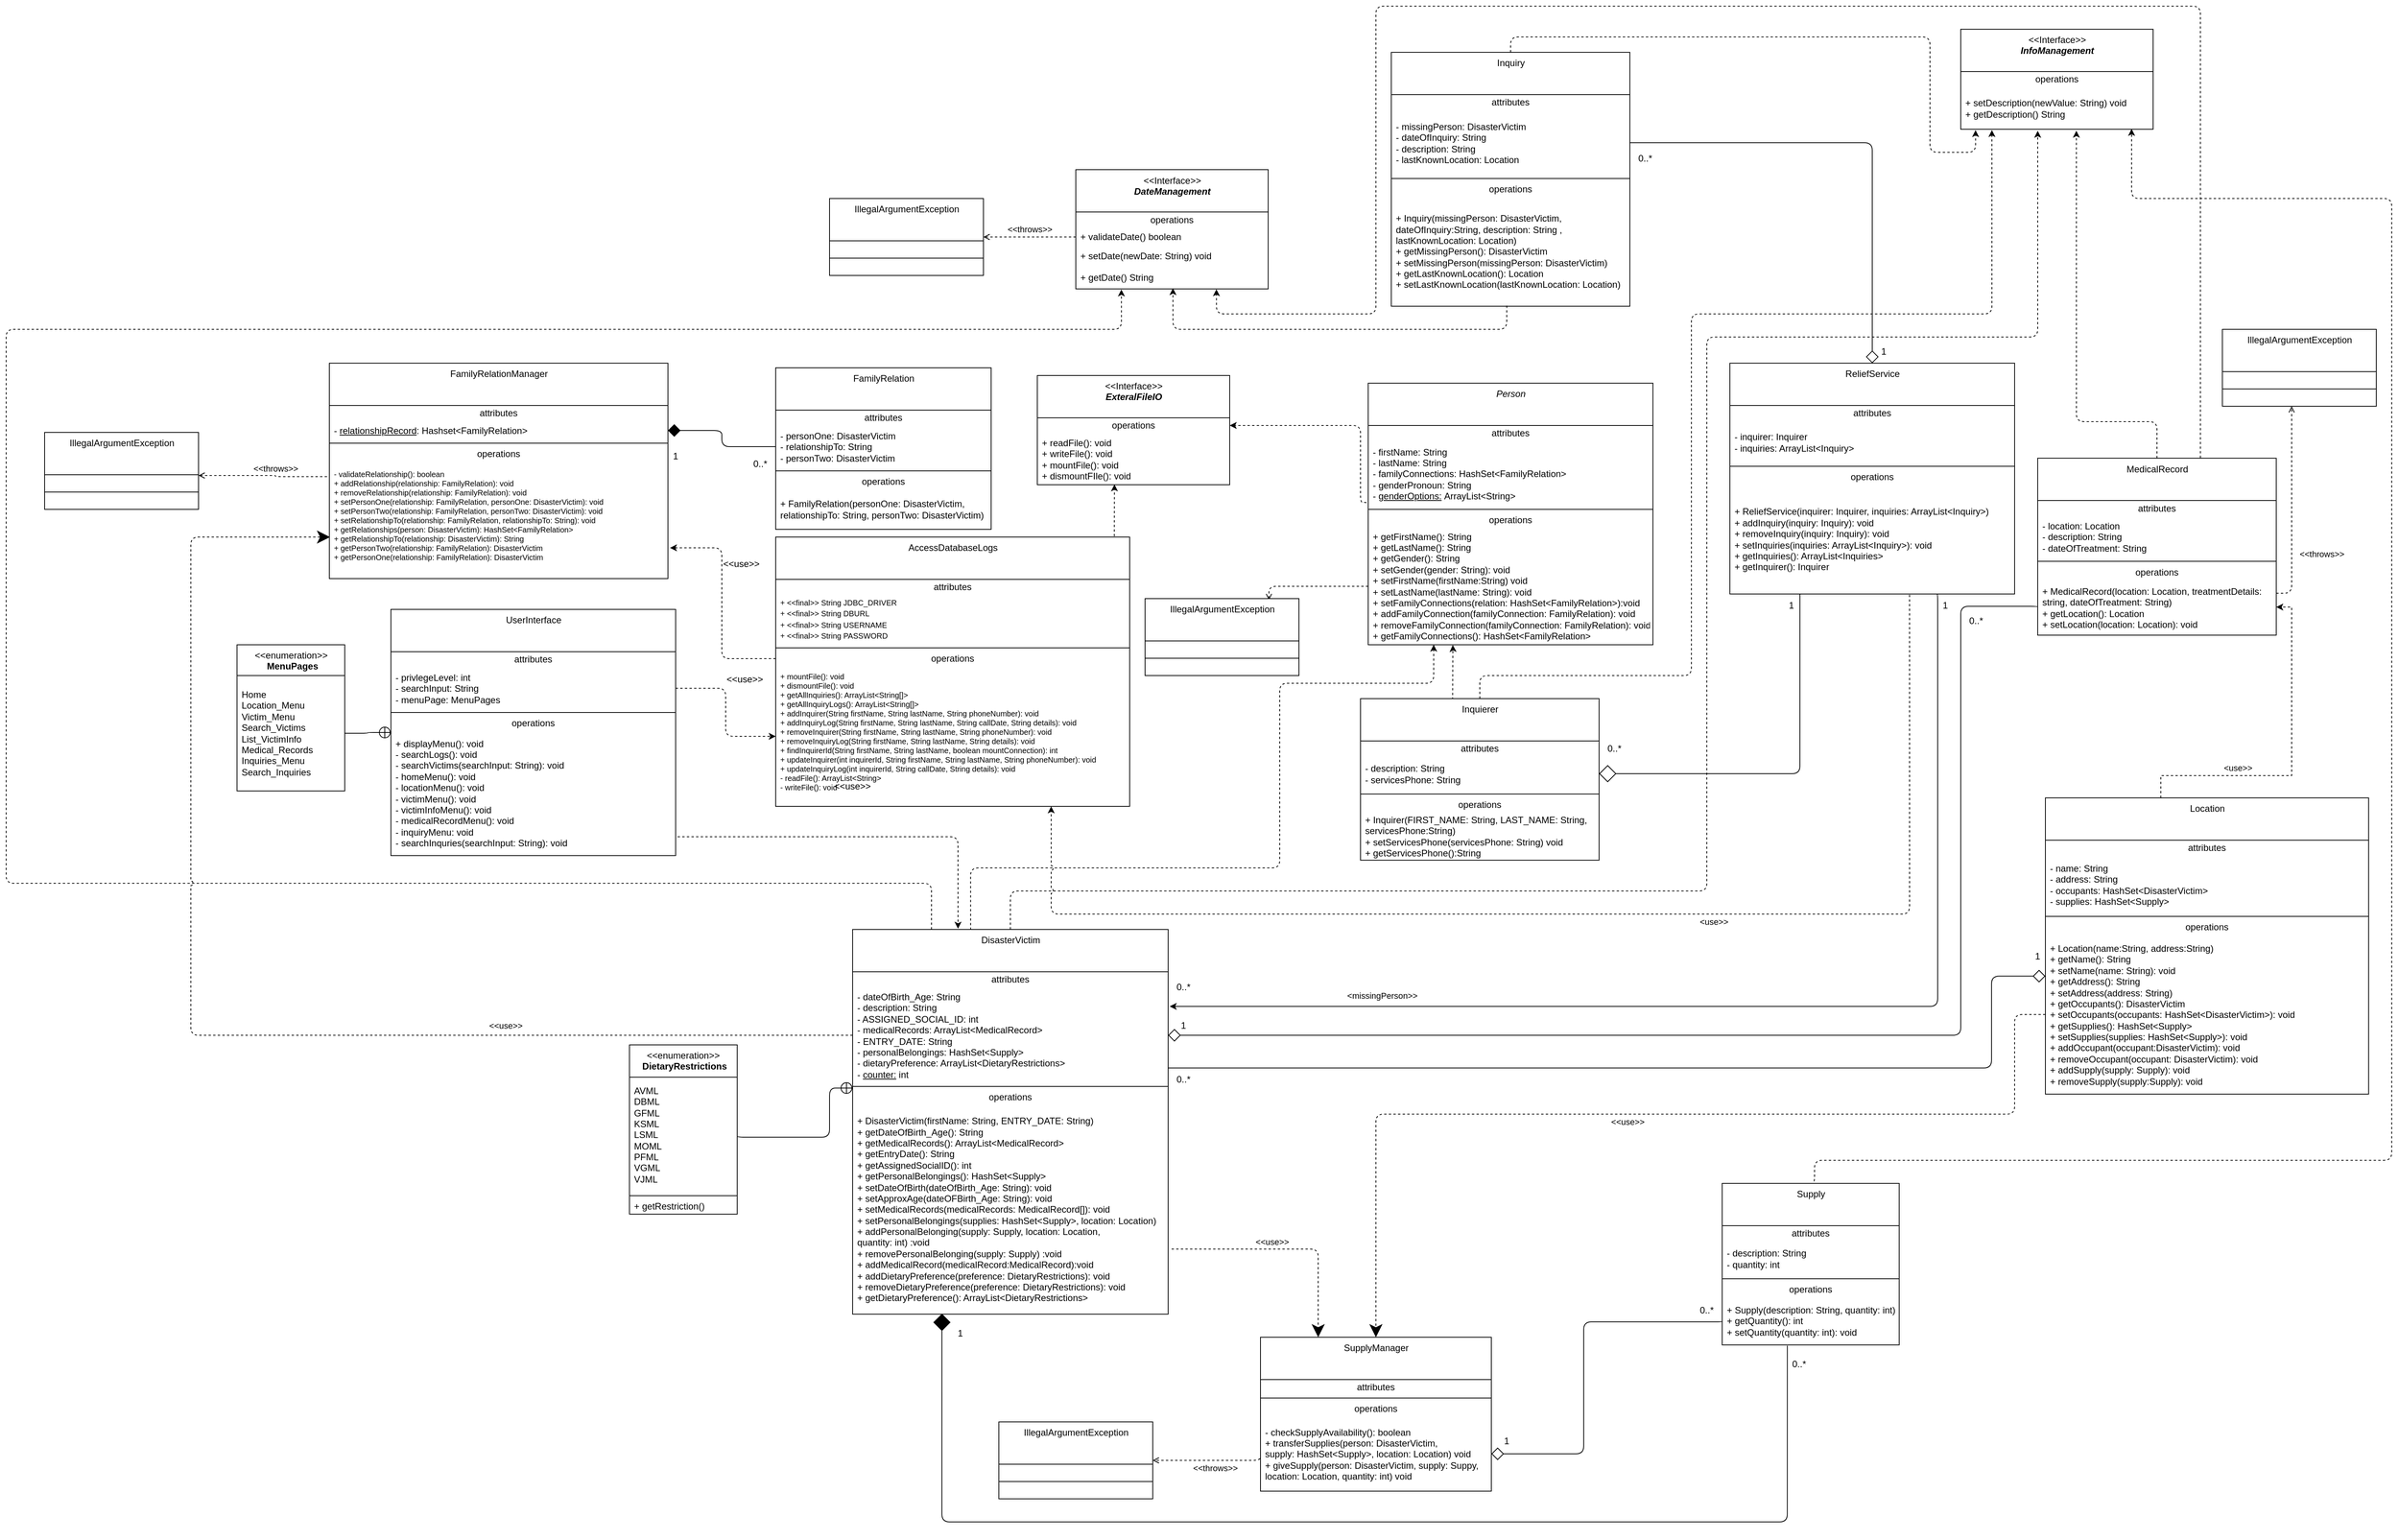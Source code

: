 <mxfile version="24.2.0" type="device">
  <diagram id="zkX_Ij1qU_FOuQ2T3JUF" name="Page-1">
    <mxGraphModel dx="-2576" dy="6021" grid="1" gridSize="10" guides="1" tooltips="1" connect="1" arrows="1" fold="1" page="1" pageScale="1" pageWidth="3200" pageHeight="2500" background="#FFFFFF" math="0" shadow="0">
      <root>
        <mxCell id="0" />
        <mxCell id="1" parent="0" />
        <mxCell id="biBuhSFXarAVXknmqJCp-284" value="" style="edgeStyle=orthogonalEdgeStyle;rounded=0;orthogonalLoop=1;jettySize=auto;html=1;dashed=1;" parent="1" source="2" target="49" edge="1">
          <mxGeometry relative="1" as="geometry">
            <Array as="points">
              <mxPoint x="6080" y="-3750" />
              <mxPoint x="6250" y="-3750" />
              <mxPoint x="6250" y="-3969" />
            </Array>
          </mxGeometry>
        </mxCell>
        <mxCell id="2" value="Location" style="swimlane;fontStyle=0;align=center;verticalAlign=top;childLayout=stackLayout;horizontal=1;startSize=55;horizontalStack=0;resizeParent=1;resizeParentMax=0;resizeLast=0;collapsible=0;marginBottom=0;html=1;" parent="1" vertex="1">
          <mxGeometry x="5930" y="-3721" width="420" height="385" as="geometry" />
        </mxCell>
        <mxCell id="3" value="attributes" style="text;html=1;strokeColor=none;fillColor=none;align=center;verticalAlign=middle;spacingLeft=4;spacingRight=4;overflow=hidden;rotatable=0;points=[[0,0.5],[1,0.5]];portConstraint=eastwest;" parent="2" vertex="1">
          <mxGeometry y="55" width="420" height="20" as="geometry" />
        </mxCell>
        <mxCell id="4" value="&lt;div&gt;- name: String&lt;/div&gt;&lt;div&gt;- address: String&lt;/div&gt;&lt;div&gt;- occupants: HashSet&amp;lt;DisasterVictim&amp;gt;&lt;/div&gt;&lt;div&gt;- supplies: HashSet&amp;lt;Supply&amp;gt;&lt;/div&gt;" style="text;html=1;strokeColor=none;fillColor=none;align=left;verticalAlign=middle;spacingLeft=4;spacingRight=4;overflow=hidden;rotatable=0;points=[[0,0.5],[1,0.5]];portConstraint=eastwest;" parent="2" vertex="1">
          <mxGeometry y="75" width="420" height="75" as="geometry" />
        </mxCell>
        <mxCell id="7" value="" style="line;strokeWidth=1;fillColor=none;align=left;verticalAlign=middle;spacingTop=-1;spacingLeft=3;spacingRight=3;rotatable=0;labelPosition=right;points=[];portConstraint=eastwest;" parent="2" vertex="1">
          <mxGeometry y="150" width="420" height="8" as="geometry" />
        </mxCell>
        <mxCell id="8" value="operations" style="text;html=1;strokeColor=none;fillColor=none;align=center;verticalAlign=middle;spacingLeft=4;spacingRight=4;overflow=hidden;rotatable=0;points=[[0,0.5],[1,0.5]];portConstraint=eastwest;" parent="2" vertex="1">
          <mxGeometry y="158" width="420" height="20" as="geometry" />
        </mxCell>
        <mxCell id="9" value="&lt;div&gt;+ Location(name:String, address:String)&lt;/div&gt;&lt;div&gt;+ getName(): String&lt;/div&gt;&lt;div&gt;+ setName(name: String): void&lt;br&gt;&lt;/div&gt;&lt;div&gt;+ getAddress(): String&lt;/div&gt;&lt;div&gt;+ setAddress(address: String)&lt;/div&gt;&lt;div&gt;+ getOccupants(): DisasterVictim&lt;br&gt;&lt;/div&gt;&lt;div&gt;+ setOccupants(occupants: HashSet&amp;lt;DisasterVictim&amp;gt;): void&lt;br&gt;&lt;/div&gt;&lt;div&gt;+ getSupplies(): HashSet&amp;lt;Supply&amp;gt;&lt;/div&gt;&lt;div&gt;+ setSupplies(supplies: HashSet&amp;lt;Supply&amp;gt;): void&lt;br&gt;&lt;/div&gt;&lt;div&gt;+ addOccupant(occupant:DisasterVictim): void&lt;br&gt;&lt;/div&gt;&lt;div&gt;+ removeOccupant(occupant: DisasterVictim): void&lt;br&gt;&lt;/div&gt;&lt;div&gt;+ addSupply(supply: Supply): void&lt;br&gt;&lt;/div&gt;&lt;div&gt;+ removeSupply(supply:Supply): void&lt;br&gt;&lt;/div&gt;" style="text;html=1;strokeColor=none;fillColor=none;align=left;verticalAlign=middle;spacingLeft=4;spacingRight=4;overflow=hidden;rotatable=0;points=[[0,0.5],[1,0.5]];portConstraint=eastwest;" parent="2" vertex="1">
          <mxGeometry y="178" width="420" height="207" as="geometry" />
        </mxCell>
        <mxCell id="26" value="FamilyRelation" style="swimlane;fontStyle=0;align=center;verticalAlign=top;childLayout=stackLayout;horizontal=1;startSize=55;horizontalStack=0;resizeParent=1;resizeParentMax=0;resizeLast=0;collapsible=0;marginBottom=0;html=1;" parent="1" vertex="1">
          <mxGeometry x="4280" y="-4280" width="280" height="210" as="geometry" />
        </mxCell>
        <mxCell id="27" value="attributes" style="text;html=1;strokeColor=none;fillColor=none;align=center;verticalAlign=middle;spacingLeft=4;spacingRight=4;overflow=hidden;rotatable=0;points=[[0,0.5],[1,0.5]];portConstraint=eastwest;" parent="26" vertex="1">
          <mxGeometry y="55" width="280" height="20" as="geometry" />
        </mxCell>
        <mxCell id="28" value="&lt;div&gt;- personOne: DisasterVictim&lt;/div&gt;&lt;div&gt;- relationshipTo: String&lt;/div&gt;&lt;div&gt;- personTwo: DisasterVictim&lt;/div&gt;" style="text;html=1;strokeColor=none;fillColor=none;align=left;verticalAlign=middle;spacingLeft=4;spacingRight=4;overflow=hidden;rotatable=0;points=[[0,0.5],[1,0.5]];portConstraint=eastwest;" parent="26" vertex="1">
          <mxGeometry y="75" width="280" height="55" as="geometry" />
        </mxCell>
        <mxCell id="31" value="" style="line;strokeWidth=1;fillColor=none;align=left;verticalAlign=middle;spacingTop=-1;spacingLeft=3;spacingRight=3;rotatable=0;labelPosition=right;points=[];portConstraint=eastwest;" parent="26" vertex="1">
          <mxGeometry y="130" width="280" height="8" as="geometry" />
        </mxCell>
        <mxCell id="32" value="operations" style="text;html=1;strokeColor=none;fillColor=none;align=center;verticalAlign=middle;spacingLeft=4;spacingRight=4;overflow=hidden;rotatable=0;points=[[0,0.5],[1,0.5]];portConstraint=eastwest;" parent="26" vertex="1">
          <mxGeometry y="138" width="280" height="20" as="geometry" />
        </mxCell>
        <mxCell id="79" value="&lt;div&gt;+ FamilyRelation(personOne: DisasterVictim,&lt;/div&gt;&lt;div&gt;relationshipTo: String, personTwo: DisasterVictim)&lt;/div&gt;" style="text;html=1;strokeColor=none;fillColor=none;align=left;verticalAlign=middle;spacingLeft=4;spacingRight=4;overflow=hidden;rotatable=0;points=[[0,0.5],[1,0.5]];portConstraint=eastwest;" parent="26" vertex="1">
          <mxGeometry y="158" width="280" height="52" as="geometry" />
        </mxCell>
        <mxCell id="142" style="edgeStyle=orthogonalEdgeStyle;rounded=1;html=1;exitX=0.5;exitY=0;exitDx=0;exitDy=0;entryX=0.888;entryY=0.991;entryDx=0;entryDy=0;entryPerimeter=0;dashed=1;fillColor=#60a917;strokeColor=#000000;" parent="1" source="34" target="132" edge="1">
          <mxGeometry relative="1" as="geometry">
            <Array as="points">
              <mxPoint x="5630" y="-3220" />
              <mxPoint x="5630" y="-3250" />
              <mxPoint x="6380" y="-3250" />
              <mxPoint x="6380" y="-4500" />
              <mxPoint x="6042" y="-4500" />
            </Array>
          </mxGeometry>
        </mxCell>
        <mxCell id="34" value="Supply" style="swimlane;fontStyle=0;align=center;verticalAlign=top;childLayout=stackLayout;horizontal=1;startSize=55;horizontalStack=0;resizeParent=1;resizeParentMax=0;resizeLast=0;collapsible=0;marginBottom=0;html=1;" parent="1" vertex="1">
          <mxGeometry x="5510" y="-3220" width="230" height="210" as="geometry" />
        </mxCell>
        <mxCell id="35" value="attributes" style="text;html=1;strokeColor=none;fillColor=none;align=center;verticalAlign=middle;spacingLeft=4;spacingRight=4;overflow=hidden;rotatable=0;points=[[0,0.5],[1,0.5]];portConstraint=eastwest;" parent="34" vertex="1">
          <mxGeometry y="55" width="230" height="20" as="geometry" />
        </mxCell>
        <mxCell id="36" value="&lt;div&gt;- description: String&lt;/div&gt;&lt;div&gt;- quantity: int&lt;/div&gt;" style="text;html=1;strokeColor=none;fillColor=none;align=left;verticalAlign=middle;spacingLeft=4;spacingRight=4;overflow=hidden;rotatable=0;points=[[0,0.5],[1,0.5]];portConstraint=eastwest;" parent="34" vertex="1">
          <mxGeometry y="75" width="230" height="45" as="geometry" />
        </mxCell>
        <mxCell id="39" value="" style="line;strokeWidth=1;fillColor=none;align=left;verticalAlign=middle;spacingTop=-1;spacingLeft=3;spacingRight=3;rotatable=0;labelPosition=right;points=[];portConstraint=eastwest;" parent="34" vertex="1">
          <mxGeometry y="120" width="230" height="8" as="geometry" />
        </mxCell>
        <mxCell id="40" value="operations" style="text;html=1;strokeColor=none;fillColor=none;align=center;verticalAlign=middle;spacingLeft=4;spacingRight=4;overflow=hidden;rotatable=0;points=[[0,0.5],[1,0.5]];portConstraint=eastwest;" parent="34" vertex="1">
          <mxGeometry y="128" width="230" height="20" as="geometry" />
        </mxCell>
        <mxCell id="41" value="&lt;div&gt;+ Supply(description: String, quantity: int)&lt;/div&gt;&lt;div&gt;+ getQuantity(): int&lt;/div&gt;&lt;div&gt;+ setQuantity(quantity: int): void&lt;/div&gt;" style="text;html=1;strokeColor=none;fillColor=none;align=left;verticalAlign=middle;spacingLeft=4;spacingRight=4;overflow=hidden;rotatable=0;points=[[0,0.5],[1,0.5]];portConstraint=eastwest;" parent="34" vertex="1">
          <mxGeometry y="148" width="230" height="62" as="geometry" />
        </mxCell>
        <mxCell id="140" style="edgeStyle=orthogonalEdgeStyle;rounded=1;html=1;exitX=0.5;exitY=0;exitDx=0;exitDy=0;entryX=0.601;entryY=1.035;entryDx=0;entryDy=0;entryPerimeter=0;dashed=1;fillColor=#60a917;strokeColor=#000000;" parent="1" source="42" target="132" edge="1">
          <mxGeometry relative="1" as="geometry">
            <Array as="points">
              <mxPoint x="6075" y="-4210" />
              <mxPoint x="5970" y="-4210" />
            </Array>
          </mxGeometry>
        </mxCell>
        <mxCell id="162" style="edgeStyle=orthogonalEdgeStyle;rounded=1;html=1;entryX=0.731;entryY=1.014;entryDx=0;entryDy=0;entryPerimeter=0;dashed=1;fillColor=#60a917;strokeColor=#000000;exitX=0.682;exitY=-0.001;exitDx=0;exitDy=0;exitPerimeter=0;" parent="1" source="42" target="166" edge="1">
          <mxGeometry relative="1" as="geometry">
            <mxPoint x="6250" y="-4210" as="sourcePoint" />
            <Array as="points">
              <mxPoint x="6131" y="-4750" />
              <mxPoint x="5060" y="-4750" />
              <mxPoint x="5060" y="-4350" />
              <mxPoint x="4853" y="-4350" />
            </Array>
          </mxGeometry>
        </mxCell>
        <mxCell id="42" value="MedicalRecord" style="swimlane;fontStyle=0;align=center;verticalAlign=top;childLayout=stackLayout;horizontal=1;startSize=55;horizontalStack=0;resizeParent=1;resizeParentMax=0;resizeLast=0;collapsible=0;marginBottom=0;html=1;" parent="1" vertex="1">
          <mxGeometry x="5920" y="-4162.5" width="310" height="230" as="geometry" />
        </mxCell>
        <mxCell id="43" value="attributes" style="text;html=1;strokeColor=none;fillColor=none;align=center;verticalAlign=middle;spacingLeft=4;spacingRight=4;overflow=hidden;rotatable=0;points=[[0,0.5],[1,0.5]];portConstraint=eastwest;" parent="42" vertex="1">
          <mxGeometry y="55" width="310" height="20" as="geometry" />
        </mxCell>
        <mxCell id="44" value="&lt;div&gt;- location: Location&lt;/div&gt;&lt;div&gt;- description: String&lt;/div&gt;&lt;div&gt;- dateOfTreatment: String&lt;/div&gt;" style="text;html=1;strokeColor=none;fillColor=none;align=left;verticalAlign=middle;spacingLeft=4;spacingRight=4;overflow=hidden;rotatable=0;points=[[0,0.5],[1,0.5]];portConstraint=eastwest;" parent="42" vertex="1">
          <mxGeometry y="75" width="310" height="55" as="geometry" />
        </mxCell>
        <mxCell id="47" value="" style="line;strokeWidth=1;fillColor=none;align=left;verticalAlign=middle;spacingTop=-1;spacingLeft=3;spacingRight=3;rotatable=0;labelPosition=right;points=[];portConstraint=eastwest;" parent="42" vertex="1">
          <mxGeometry y="130" width="310" height="8" as="geometry" />
        </mxCell>
        <mxCell id="48" value="operations" style="text;html=1;strokeColor=none;fillColor=none;align=center;verticalAlign=middle;spacingLeft=4;spacingRight=4;overflow=hidden;rotatable=0;points=[[0,0.5],[1,0.5]];portConstraint=eastwest;" parent="42" vertex="1">
          <mxGeometry y="138" width="310" height="20" as="geometry" />
        </mxCell>
        <mxCell id="49" value="&lt;div&gt;+ MedicalRecord(location: Location, treatmentDetails:&lt;/div&gt;&lt;div&gt;string, dateOfTreatment: String)&lt;/div&gt;&lt;div&gt;+ getLocation(): Location&lt;/div&gt;&lt;div&gt;+ setLocation(location: Location): void&lt;/div&gt;" style="text;html=1;strokeColor=none;fillColor=none;align=left;verticalAlign=middle;spacingLeft=4;spacingRight=4;overflow=hidden;rotatable=0;points=[[0,0.5],[1,0.5]];portConstraint=eastwest;" parent="42" vertex="1">
          <mxGeometry y="158" width="310" height="72" as="geometry" />
        </mxCell>
        <mxCell id="143" style="edgeStyle=orthogonalEdgeStyle;rounded=1;html=1;exitX=0.5;exitY=0;exitDx=0;exitDy=0;dashed=1;entryX=0.4;entryY=1.037;entryDx=0;entryDy=0;entryPerimeter=0;fillColor=#60a917;strokeColor=#000000;" parent="1" source="50" target="132" edge="1">
          <mxGeometry relative="1" as="geometry">
            <mxPoint x="5620" y="-3900" as="targetPoint" />
            <Array as="points">
              <mxPoint x="4585" y="-3600" />
              <mxPoint x="5490" y="-3600" />
              <mxPoint x="5490" y="-4320" />
              <mxPoint x="5920" y="-4320" />
            </Array>
          </mxGeometry>
        </mxCell>
        <mxCell id="156" style="edgeStyle=orthogonalEdgeStyle;rounded=1;html=1;exitX=0.374;exitY=0.001;exitDx=0;exitDy=0;entryX=0.23;entryY=0.999;entryDx=0;entryDy=0;entryPerimeter=0;exitPerimeter=0;fillColor=#60a917;strokeColor=#000000;dashed=1;" parent="1" source="50" target="155" edge="1">
          <mxGeometry relative="1" as="geometry">
            <Array as="points">
              <mxPoint x="4533" y="-3630" />
              <mxPoint x="4935" y="-3630" />
              <mxPoint x="4935" y="-3870" />
              <mxPoint x="5135" y="-3870" />
            </Array>
          </mxGeometry>
        </mxCell>
        <mxCell id="231" style="edgeStyle=orthogonalEdgeStyle;rounded=1;jumpStyle=none;html=1;exitX=1.011;exitY=0.689;exitDx=0;exitDy=0;entryX=0.25;entryY=0;entryDx=0;entryDy=0;startArrow=none;startFill=0;endArrow=classic;endFill=1;endSize=14;dashed=1;exitPerimeter=0;" parent="1" source="57" target="80" edge="1">
          <mxGeometry relative="1" as="geometry" />
        </mxCell>
        <mxCell id="234" value="&amp;lt;&amp;lt;use&amp;gt;&amp;gt;" style="edgeLabel;html=1;align=center;verticalAlign=middle;resizable=0;points=[];" parent="231" vertex="1" connectable="0">
          <mxGeometry x="-0.146" relative="1" as="geometry">
            <mxPoint y="-10" as="offset" />
          </mxGeometry>
        </mxCell>
        <mxCell id="50" value="DisasterVictim" style="swimlane;fontStyle=0;align=center;verticalAlign=top;childLayout=stackLayout;horizontal=1;startSize=55;horizontalStack=0;resizeParent=1;resizeParentMax=0;resizeLast=0;collapsible=0;marginBottom=0;html=1;" parent="1" vertex="1">
          <mxGeometry x="4380" y="-3550" width="410" height="500" as="geometry" />
        </mxCell>
        <mxCell id="51" value="attributes" style="text;html=1;strokeColor=none;fillColor=none;align=center;verticalAlign=middle;spacingLeft=4;spacingRight=4;overflow=hidden;rotatable=0;points=[[0,0.5],[1,0.5]];portConstraint=eastwest;" parent="50" vertex="1">
          <mxGeometry y="55" width="410" height="20" as="geometry" />
        </mxCell>
        <mxCell id="52" value="&lt;div&gt;&lt;span style=&quot;background-color: initial;&quot;&gt;- dateOfBirth_Age: String&lt;/span&gt;&lt;br&gt;&lt;/div&gt;&lt;div&gt;&lt;span style=&quot;background-color: initial;&quot;&gt;- d&lt;/span&gt;escription&lt;span style=&quot;background-color: initial;&quot;&gt;: String&lt;/span&gt;&lt;br&gt;&lt;/div&gt;&lt;div&gt;- ASSIGNED_SOCIAL_ID: int&lt;/div&gt;&lt;div&gt;- medicalRecords: ArrayList&amp;lt;MedicalRecord&amp;gt;&lt;/div&gt;&lt;div&gt;- ENTRY_DATE: String&lt;/div&gt;&lt;div&gt;- personalBelongings: HashSet&amp;lt;Supply&amp;gt;&lt;/div&gt;&lt;div&gt;- dietaryPreference: ArrayList&amp;lt;DietaryRestrictions&amp;gt;&lt;/div&gt;&lt;div&gt;-&amp;nbsp;&lt;u&gt;counter:&lt;/u&gt;&amp;nbsp;int&lt;/div&gt;" style="text;html=1;strokeColor=none;fillColor=none;align=left;verticalAlign=middle;spacingLeft=4;spacingRight=4;overflow=hidden;rotatable=0;points=[[0,0.5],[1,0.5]];portConstraint=eastwest;" parent="50" vertex="1">
          <mxGeometry y="75" width="410" height="125" as="geometry" />
        </mxCell>
        <mxCell id="55" value="" style="line;strokeWidth=1;fillColor=none;align=left;verticalAlign=middle;spacingTop=-1;spacingLeft=3;spacingRight=3;rotatable=0;labelPosition=right;points=[];portConstraint=eastwest;" parent="50" vertex="1">
          <mxGeometry y="200" width="410" height="8" as="geometry" />
        </mxCell>
        <mxCell id="56" value="operations" style="text;html=1;strokeColor=none;fillColor=none;align=center;verticalAlign=middle;spacingLeft=4;spacingRight=4;overflow=hidden;rotatable=0;points=[[0,0.5],[1,0.5]];portConstraint=eastwest;" parent="50" vertex="1">
          <mxGeometry y="208" width="410" height="20" as="geometry" />
        </mxCell>
        <mxCell id="57" value="&lt;div&gt;+ DisasterVictim(firstName: String, ENTRY_DATE: String)&lt;/div&gt;&lt;div&gt;+ getDateOfBirth_Age(): String&lt;/div&gt;&lt;div&gt;+ getMedicalRecords(): ArrayList&amp;lt;MedicalRecord&amp;gt;&amp;nbsp;&lt;/div&gt;&lt;div&gt;+ getEntryDate(): String&lt;/div&gt;&lt;div&gt;+ getAssignedSocialID(): int&lt;/div&gt;&lt;div&gt;+ getPersonalBelongings(): HashSet&amp;lt;Supply&amp;gt;&lt;/div&gt;&lt;div&gt;+ setDateOfBirth(dateOfBirth_Age: String): void&lt;/div&gt;&lt;div&gt;+ setApproxAge(dateOFBirth_Age: String): void&lt;/div&gt;&lt;div&gt;+ setMedicalRecords(medicalRecords: MedicalRecord[]): void&lt;/div&gt;&lt;div&gt;+ setPersonalBelongings(supplies: HashSet&amp;lt;Supply&amp;gt;, location: Location)&lt;/div&gt;&lt;div&gt;+ addPersonalBelonging(supply: Supply, location: Location,&amp;nbsp;&lt;/div&gt;&lt;div&gt;quantity: int) :void&lt;/div&gt;&lt;div&gt;+ removePersonalBelonging(supply: Supply) :void&lt;/div&gt;&lt;div&gt;+ addMedicalRecord(medicalRecord:MedicalRecord):void&lt;/div&gt;&lt;div&gt;+ addDietaryPreference(preference: DietaryRestrictions): void&lt;/div&gt;&lt;div&gt;+ removeDietaryPreference(preference: DietaryRestrictions): void&lt;/div&gt;&lt;div&gt;+ getDietaryPreference(): ArrayList&amp;lt;DietaryRestrictions&amp;gt;&lt;/div&gt;" style="text;html=1;strokeColor=none;fillColor=none;align=left;verticalAlign=middle;spacingLeft=4;spacingRight=4;overflow=hidden;rotatable=0;points=[[0,0.5],[1,0.5]];portConstraint=eastwest;" parent="50" vertex="1">
          <mxGeometry y="228" width="410" height="272" as="geometry" />
        </mxCell>
        <mxCell id="139" style="edgeStyle=orthogonalEdgeStyle;html=1;exitX=0.5;exitY=0;exitDx=0;exitDy=0;entryX=0.162;entryY=1.019;entryDx=0;entryDy=0;entryPerimeter=0;dashed=1;rounded=1;fillColor=#60a917;strokeColor=#000000;" parent="1" source="58" target="132" edge="1">
          <mxGeometry relative="1" as="geometry">
            <Array as="points">
              <mxPoint x="5195" y="-3880" />
              <mxPoint x="5470" y="-3880" />
              <mxPoint x="5470" y="-4350" />
              <mxPoint x="5861" y="-4350" />
            </Array>
          </mxGeometry>
        </mxCell>
        <mxCell id="157" style="edgeStyle=orthogonalEdgeStyle;rounded=1;html=1;exitX=0.386;exitY=0.006;exitDx=0;exitDy=0;fillColor=#60a917;strokeColor=#000000;exitPerimeter=0;entryX=0.297;entryY=1.002;entryDx=0;entryDy=0;entryPerimeter=0;dashed=1;" parent="1" source="58" target="155" edge="1">
          <mxGeometry relative="1" as="geometry">
            <mxPoint x="5170" y="-3880" as="targetPoint" />
            <Array as="points">
              <mxPoint x="5160" y="-3851" />
              <mxPoint x="5160" y="-3851" />
              <mxPoint x="5160" y="-3917" />
              <mxPoint x="5160" y="-3917" />
            </Array>
          </mxGeometry>
        </mxCell>
        <mxCell id="58" value="Inquierer" style="swimlane;fontStyle=0;align=center;verticalAlign=top;childLayout=stackLayout;horizontal=1;startSize=55;horizontalStack=0;resizeParent=1;resizeParentMax=0;resizeLast=0;collapsible=0;marginBottom=0;html=1;" parent="1" vertex="1">
          <mxGeometry x="5040" y="-3850" width="310" height="210" as="geometry" />
        </mxCell>
        <mxCell id="59" value="attributes" style="text;html=1;strokeColor=none;fillColor=none;align=center;verticalAlign=middle;spacingLeft=4;spacingRight=4;overflow=hidden;rotatable=0;points=[[0,0.5],[1,0.5]];portConstraint=eastwest;" parent="58" vertex="1">
          <mxGeometry y="55" width="310" height="20" as="geometry" />
        </mxCell>
        <mxCell id="60" value="&lt;div&gt;&lt;span style=&quot;background-color: initial;&quot;&gt;- d&lt;/span&gt;escription&lt;span style=&quot;background-color: initial;&quot;&gt;: String&lt;/span&gt;&lt;br&gt;&lt;/div&gt;&lt;div&gt;- servicesPhone: String&lt;/div&gt;" style="text;html=1;strokeColor=none;fillColor=none;align=left;verticalAlign=middle;spacingLeft=4;spacingRight=4;overflow=hidden;rotatable=0;points=[[0,0.5],[1,0.5]];portConstraint=eastwest;" parent="58" vertex="1">
          <mxGeometry y="75" width="310" height="45" as="geometry" />
        </mxCell>
        <mxCell id="63" value="" style="line;strokeWidth=1;fillColor=none;align=left;verticalAlign=middle;spacingTop=-1;spacingLeft=3;spacingRight=3;rotatable=0;labelPosition=right;points=[];portConstraint=eastwest;" parent="58" vertex="1">
          <mxGeometry y="120" width="310" height="8" as="geometry" />
        </mxCell>
        <mxCell id="64" value="operations" style="text;html=1;strokeColor=none;fillColor=none;align=center;verticalAlign=middle;spacingLeft=4;spacingRight=4;overflow=hidden;rotatable=0;points=[[0,0.5],[1,0.5]];portConstraint=eastwest;" parent="58" vertex="1">
          <mxGeometry y="128" width="310" height="20" as="geometry" />
        </mxCell>
        <mxCell id="65" value="&lt;div&gt;+ Inquirer(FIRST_NAME: String, LAST_NAME: String,&lt;/div&gt;&lt;div&gt;servicesPhone:String)&lt;/div&gt;&lt;div&gt;+ setServicesPhone(servicesPhone: String) void&lt;/div&gt;&lt;div&gt;+ getServicesPhone():String&lt;/div&gt;" style="text;html=1;strokeColor=none;fillColor=none;align=left;verticalAlign=middle;spacingLeft=4;spacingRight=4;overflow=hidden;rotatable=0;points=[[0,0.5],[1,0.5]];portConstraint=eastwest;" parent="58" vertex="1">
          <mxGeometry y="148" width="310" height="62" as="geometry" />
        </mxCell>
        <mxCell id="66" value="ReliefService" style="swimlane;fontStyle=0;align=center;verticalAlign=top;childLayout=stackLayout;horizontal=1;startSize=55;horizontalStack=0;resizeParent=1;resizeParentMax=0;resizeLast=0;collapsible=0;marginBottom=0;html=1;" parent="1" vertex="1">
          <mxGeometry x="5520" y="-4286" width="370" height="300" as="geometry" />
        </mxCell>
        <mxCell id="67" value="attributes" style="text;html=1;strokeColor=none;fillColor=none;align=center;verticalAlign=middle;spacingLeft=4;spacingRight=4;overflow=hidden;rotatable=0;points=[[0,0.5],[1,0.5]];portConstraint=eastwest;" parent="66" vertex="1">
          <mxGeometry y="55" width="370" height="20" as="geometry" />
        </mxCell>
        <mxCell id="68" value="&lt;div&gt;- inquirer: Inquirer&lt;/div&gt;&lt;div&gt;- inquiries: ArrayList&amp;lt;Inquiry&amp;gt;&lt;br&gt;&lt;/div&gt;" style="text;html=1;strokeColor=none;fillColor=none;align=left;verticalAlign=middle;spacingLeft=4;spacingRight=4;overflow=hidden;rotatable=0;points=[[0,0.5],[1,0.5]];portConstraint=eastwest;" parent="66" vertex="1">
          <mxGeometry y="75" width="370" height="55" as="geometry" />
        </mxCell>
        <mxCell id="69" value="" style="line;strokeWidth=1;fillColor=none;align=left;verticalAlign=middle;spacingTop=-1;spacingLeft=3;spacingRight=3;rotatable=0;labelPosition=right;points=[];portConstraint=eastwest;" parent="66" vertex="1">
          <mxGeometry y="130" width="370" height="8" as="geometry" />
        </mxCell>
        <mxCell id="70" value="operations" style="text;html=1;strokeColor=none;fillColor=none;align=center;verticalAlign=middle;spacingLeft=4;spacingRight=4;overflow=hidden;rotatable=0;points=[[0,0.5],[1,0.5]];portConstraint=eastwest;" parent="66" vertex="1">
          <mxGeometry y="138" width="370" height="20" as="geometry" />
        </mxCell>
        <mxCell id="71" value="&lt;div&gt;+ ReliefService(inquirer: Inquirer, inquiries: ArrayList&amp;lt;Inquiry&amp;gt;&lt;span style=&quot;background-color: initial;&quot;&gt;)&lt;/span&gt;&lt;/div&gt;&lt;div&gt;&lt;span style=&quot;background-color: initial;&quot;&gt;+ addInquiry(inquiry: Inquiry): void&lt;/span&gt;&lt;/div&gt;&lt;div&gt;&lt;span style=&quot;background-color: initial;&quot;&gt;+ removeInquiry(inquiry: Inquiry): void&lt;/span&gt;&lt;/div&gt;&lt;div&gt;&lt;span style=&quot;background-color: initial;&quot;&gt;+ setInquiries(inquiries: ArrayList&amp;lt;Inquiry&amp;gt;): void&lt;/span&gt;&lt;/div&gt;&lt;div&gt;&lt;span style=&quot;background-color: initial;&quot;&gt;+ getInquiries(): ArrayList&amp;lt;Inquiries&amp;gt;&lt;/span&gt;&lt;/div&gt;&lt;div&gt;&lt;span style=&quot;background-color: initial;&quot;&gt;+ getInquirer(): Inquirer&lt;/span&gt;&lt;/div&gt;" style="text;html=1;strokeColor=none;fillColor=none;align=left;verticalAlign=middle;spacingLeft=4;spacingRight=4;overflow=hidden;rotatable=0;points=[[0,0.5],[1,0.5]];portConstraint=eastwest;" parent="66" vertex="1">
          <mxGeometry y="158" width="370" height="142" as="geometry" />
        </mxCell>
        <mxCell id="biBuhSFXarAVXknmqJCp-290" style="edgeStyle=orthogonalEdgeStyle;rounded=1;html=1;dashed=1;endArrow=open;endFill=0;fillColor=#60a917;strokeColor=#000000;" parent="66" edge="1">
          <mxGeometry relative="1" as="geometry">
            <mxPoint x="710" y="299" as="sourcePoint" />
            <mxPoint x="730" y="56" as="targetPoint" />
            <Array as="points">
              <mxPoint x="730" y="299" />
            </Array>
          </mxGeometry>
        </mxCell>
        <mxCell id="biBuhSFXarAVXknmqJCp-291" value="&amp;lt;&amp;lt;throws&amp;gt;&amp;gt;" style="edgeLabel;html=1;align=center;verticalAlign=middle;resizable=0;points=[];" parent="biBuhSFXarAVXknmqJCp-290" vertex="1" connectable="0">
          <mxGeometry x="-0.265" y="-2" relative="1" as="geometry">
            <mxPoint x="37" y="25" as="offset" />
          </mxGeometry>
        </mxCell>
        <mxCell id="73" value="FamilyRelationManager" style="swimlane;fontStyle=0;align=center;verticalAlign=top;childLayout=stackLayout;horizontal=1;startSize=55;horizontalStack=0;resizeParent=1;resizeParentMax=0;resizeLast=0;collapsible=0;marginBottom=0;html=1;" parent="1" vertex="1">
          <mxGeometry x="3700" y="-4286" width="440" height="280" as="geometry" />
        </mxCell>
        <mxCell id="74" value="attributes" style="text;html=1;strokeColor=none;fillColor=none;align=center;verticalAlign=middle;spacingLeft=4;spacingRight=4;overflow=hidden;rotatable=0;points=[[0,0.5],[1,0.5]];portConstraint=eastwest;" parent="73" vertex="1">
          <mxGeometry y="55" width="440" height="20" as="geometry" />
        </mxCell>
        <mxCell id="75" value="&lt;div&gt;- &lt;u&gt;relationshipRecord&lt;/u&gt;: Hashset&amp;lt;FamilyRelation&amp;gt;&lt;/div&gt;" style="text;html=1;strokeColor=none;fillColor=none;align=left;verticalAlign=middle;spacingLeft=4;spacingRight=4;overflow=hidden;rotatable=0;points=[[0,0.5],[1,0.5]];portConstraint=eastwest;" parent="73" vertex="1">
          <mxGeometry y="75" width="440" height="25" as="geometry" />
        </mxCell>
        <mxCell id="76" value="" style="line;strokeWidth=1;fillColor=none;align=left;verticalAlign=middle;spacingTop=-1;spacingLeft=3;spacingRight=3;rotatable=0;labelPosition=right;points=[];portConstraint=eastwest;" parent="73" vertex="1">
          <mxGeometry y="100" width="440" height="8" as="geometry" />
        </mxCell>
        <mxCell id="77" value="operations" style="text;html=1;strokeColor=none;fillColor=none;align=center;verticalAlign=middle;spacingLeft=4;spacingRight=4;overflow=hidden;rotatable=0;points=[[0,0.5],[1,0.5]];portConstraint=eastwest;" parent="73" vertex="1">
          <mxGeometry y="108" width="440" height="20" as="geometry" />
        </mxCell>
        <mxCell id="78" value="&lt;div style=&quot;font-size: 10px;&quot;&gt;&lt;span style=&quot;background-color: initial; font-size: 10px;&quot;&gt;- validateRelationship(): boolean&lt;/span&gt;&lt;/div&gt;&lt;div style=&quot;font-size: 10px;&quot;&gt;&lt;span style=&quot;background-color: initial; font-size: 10px;&quot;&gt;+ addRelationship(relationship: FamilyRelation): void&lt;/span&gt;&lt;/div&gt;&lt;div style=&quot;font-size: 10px;&quot;&gt;&lt;span style=&quot;background-color: initial; font-size: 10px;&quot;&gt;+ removeRelationship(relationship: FamilyRelation): void&lt;/span&gt;&lt;/div&gt;&lt;div style=&quot;font-size: 10px;&quot;&gt;&lt;div style=&quot;font-size: 10px;&quot;&gt;+ setPersonOne(relationship: FamilyRelation, personOne: DisasterVictim): void&lt;br style=&quot;font-size: 10px;&quot;&gt;&lt;/div&gt;&lt;div style=&quot;font-size: 10px;&quot;&gt;+ setPersonTwo(relationship: FamilyRelation, personTwo: DisasterVictim): void&lt;/div&gt;&lt;div style=&quot;font-size: 10px;&quot;&gt;+ setRelationshipTo(relationship: FamilyRelation, relationshipTo: String): void&lt;/div&gt;&lt;/div&gt;&lt;div style=&quot;font-size: 10px;&quot;&gt;&lt;span style=&quot;background-color: initial; font-size: 10px;&quot;&gt;+ getRelationships(person: DisasterVictim): HashSet&amp;lt;FamilyRelation&amp;gt;&lt;/span&gt;&lt;/div&gt;&lt;div style=&quot;font-size: 10px;&quot;&gt;+ getRelationshipTo(relationship: DisasterVictim): String&lt;/div&gt;&lt;div style=&quot;font-size: 10px;&quot;&gt;+ getPersonTwo(relationship: FamilyRelation): DisasterVictim&lt;/div&gt;&lt;div style=&quot;font-size: 10px;&quot;&gt;+ getPersonOne(relationship: FamilyRelation): DisasterVictim&lt;br style=&quot;font-size: 10px;&quot;&gt;&lt;/div&gt;&lt;div style=&quot;font-size: 10px;&quot;&gt;&lt;br style=&quot;font-size: 10px;&quot;&gt;&lt;/div&gt;" style="text;html=1;strokeColor=none;fillColor=none;align=left;verticalAlign=middle;spacingLeft=4;spacingRight=4;overflow=hidden;rotatable=0;points=[[0,0.5],[1,0.5]];portConstraint=eastwest;fontSize=10;" parent="73" vertex="1">
          <mxGeometry y="128" width="440" height="152" as="geometry" />
        </mxCell>
        <mxCell id="80" value="SupplyManager" style="swimlane;fontStyle=0;align=center;verticalAlign=top;childLayout=stackLayout;horizontal=1;startSize=55;horizontalStack=0;resizeParent=1;resizeParentMax=0;resizeLast=0;collapsible=0;marginBottom=0;html=1;" parent="1" vertex="1">
          <mxGeometry x="4910" y="-3020" width="300" height="200" as="geometry" />
        </mxCell>
        <mxCell id="81" value="attributes" style="text;html=1;strokeColor=none;fillColor=none;align=center;verticalAlign=middle;spacingLeft=4;spacingRight=4;overflow=hidden;rotatable=0;points=[[0,0.5],[1,0.5]];portConstraint=eastwest;" parent="80" vertex="1">
          <mxGeometry y="55" width="300" height="20" as="geometry" />
        </mxCell>
        <mxCell id="83" value="" style="line;strokeWidth=1;fillColor=none;align=left;verticalAlign=middle;spacingTop=-1;spacingLeft=3;spacingRight=3;rotatable=0;labelPosition=right;points=[];portConstraint=eastwest;" parent="80" vertex="1">
          <mxGeometry y="75" width="300" height="8" as="geometry" />
        </mxCell>
        <mxCell id="84" value="operations" style="text;html=1;strokeColor=none;fillColor=none;align=center;verticalAlign=middle;spacingLeft=4;spacingRight=4;overflow=hidden;rotatable=0;points=[[0,0.5],[1,0.5]];portConstraint=eastwest;" parent="80" vertex="1">
          <mxGeometry y="83" width="300" height="20" as="geometry" />
        </mxCell>
        <mxCell id="85" value="- checkSupplyAvailability(): boolean&lt;br&gt;+ transferSupplies(person: DisasterVictim,&amp;nbsp;&lt;br&gt;supply: HashSet&amp;lt;Supply&amp;gt;, location: Location) void&lt;br&gt;+ giveSupply(person: DisasterVictim, supply: Suppy, &lt;br&gt;location: Location, quantity: int) void" style="text;html=1;strokeColor=none;fillColor=none;align=left;verticalAlign=middle;spacingLeft=4;spacingRight=4;overflow=hidden;rotatable=0;points=[[0,0.5],[1,0.5]];portConstraint=eastwest;" parent="80" vertex="1">
          <mxGeometry y="103" width="300" height="97" as="geometry" />
        </mxCell>
        <mxCell id="188" style="edgeStyle=orthogonalEdgeStyle;rounded=1;html=1;dashed=1;startArrow=none;startFill=0;endArrow=classic;endFill=1;fillColor=#60a917;strokeColor=#000000;entryX=0.401;entryY=0.993;entryDx=0;entryDy=0;entryPerimeter=0;" parent="1" target="182" edge="1">
          <mxGeometry relative="1" as="geometry">
            <mxPoint x="4910" y="-4840" as="targetPoint" />
            <Array as="points">
              <mxPoint x="4720" y="-4061" />
            </Array>
            <mxPoint x="4720" y="-4061" as="sourcePoint" />
          </mxGeometry>
        </mxCell>
        <mxCell id="116" value="AccessDatabaseLogs" style="swimlane;fontStyle=0;align=center;verticalAlign=top;childLayout=stackLayout;horizontal=1;startSize=55;horizontalStack=0;resizeParent=1;resizeParentMax=0;resizeLast=0;collapsible=0;marginBottom=0;html=1;" parent="1" vertex="1">
          <mxGeometry x="4280" y="-4060" width="460" height="350" as="geometry" />
        </mxCell>
        <mxCell id="117" value="attributes" style="text;html=1;strokeColor=none;fillColor=none;align=center;verticalAlign=middle;spacingLeft=4;spacingRight=4;overflow=hidden;rotatable=0;points=[[0,0.5],[1,0.5]];portConstraint=eastwest;" parent="116" vertex="1">
          <mxGeometry y="55" width="460" height="20" as="geometry" />
        </mxCell>
        <mxCell id="5gc0bFKOEUMQOeYYkHy9-284" value="&lt;font style=&quot;font-size: 10px;&quot;&gt;+ &amp;lt;&amp;lt;final&amp;gt;&amp;gt; String JDBC_DRIVER&lt;br&gt;+ &amp;lt;&amp;lt;final&amp;gt;&amp;gt; String DBURL&lt;br&gt;+ &amp;lt;&amp;lt;final&amp;gt;&amp;gt; String USERNAME&lt;br&gt;+ &amp;lt;&amp;lt;final&amp;gt;&amp;gt; String PASSWORD&lt;br&gt;- Connection dbConnect&lt;/font&gt;" style="text;html=1;strokeColor=none;fillColor=none;align=left;verticalAlign=middle;spacingLeft=4;spacingRight=4;overflow=hidden;rotatable=0;points=[[0,0.5],[1,0.5]];portConstraint=eastwest;" vertex="1" parent="116">
          <mxGeometry y="75" width="460" height="65" as="geometry" />
        </mxCell>
        <mxCell id="119" value="" style="line;strokeWidth=1;fillColor=none;align=left;verticalAlign=middle;spacingTop=-1;spacingLeft=3;spacingRight=3;rotatable=0;labelPosition=right;points=[];portConstraint=eastwest;" parent="116" vertex="1">
          <mxGeometry y="140" width="460" height="8" as="geometry" />
        </mxCell>
        <mxCell id="120" value="operations" style="text;html=1;strokeColor=none;fillColor=none;align=center;verticalAlign=middle;spacingLeft=4;spacingRight=4;overflow=hidden;rotatable=0;points=[[0,0.5],[1,0.5]];portConstraint=eastwest;" parent="116" vertex="1">
          <mxGeometry y="148" width="460" height="20" as="geometry" />
        </mxCell>
        <mxCell id="121" value="+ mountFile(): void&lt;br style=&quot;font-size: 10px;&quot;&gt;+ dismountFile(): void&lt;br style=&quot;font-size: 10px;&quot;&gt;+ getAllInquiries(): ArrayList&amp;lt;String[]&amp;gt;&lt;br style=&quot;font-size: 10px;&quot;&gt;+ getAllInquiryLogs(): ArrayList&amp;lt;String[]&amp;gt;&lt;br style=&quot;font-size: 10px;&quot;&gt;+ addInquirer(String firstName, String lastName, String phoneNumber): void&lt;br style=&quot;font-size: 10px;&quot;&gt;+ addInquiryLog(String firstName, String lastName, String callDate, String details): void&lt;br style=&quot;font-size: 10px;&quot;&gt;+ removeInquirer(String firstName, String lastName, String phoneNumber): void&lt;br style=&quot;font-size: 10px;&quot;&gt;+ removeInquiryLog(String firstName, String lastName, String details): void&lt;br style=&quot;font-size: 10px;&quot;&gt;+ findInquirerId(String firstName, String lastName, boolean mountConnection): int&lt;br style=&quot;font-size: 10px;&quot;&gt;+ updateInquirer(int inquirerId, String firstName, String lastName, String phoneNumber): void&lt;br style=&quot;font-size: 10px;&quot;&gt;+ updateInquiryLog(int inquirerId, String callDate, String details): void&lt;br style=&quot;font-size: 10px;&quot;&gt;- readFile(): ArrayList&amp;lt;String&amp;gt;&lt;br style=&quot;font-size: 10px;&quot;&gt;- writeFile(): void&lt;div style=&quot;font-size: 10px;&quot;&gt;&lt;br style=&quot;font-size: 10px;&quot;&gt;&lt;/div&gt;" style="text;html=1;strokeColor=none;fillColor=none;align=left;verticalAlign=middle;spacingLeft=4;spacingRight=4;overflow=hidden;rotatable=0;points=[[0,0.5],[1,0.5]];portConstraint=eastwest;fontSize=10;" parent="116" vertex="1">
          <mxGeometry y="168" width="460" height="182" as="geometry" />
        </mxCell>
        <mxCell id="141" style="edgeStyle=orthogonalEdgeStyle;rounded=1;html=1;exitX=0.5;exitY=0;exitDx=0;exitDy=0;entryX=0.077;entryY=1.02;entryDx=0;entryDy=0;entryPerimeter=0;dashed=1;fillColor=#60a917;strokeColor=#000000;" parent="1" source="122" target="132" edge="1">
          <mxGeometry relative="1" as="geometry">
            <Array as="points">
              <mxPoint x="5235" y="-4710" />
              <mxPoint x="5780" y="-4710" />
              <mxPoint x="5780" y="-4560" />
              <mxPoint x="5839" y="-4560" />
            </Array>
          </mxGeometry>
        </mxCell>
        <mxCell id="163" style="edgeStyle=orthogonalEdgeStyle;rounded=1;html=1;entryX=0.505;entryY=0.968;entryDx=0;entryDy=0;entryPerimeter=0;dashed=1;fillColor=#60a917;strokeColor=#000000;exitX=0.484;exitY=0.995;exitDx=0;exitDy=0;exitPerimeter=0;" parent="1" source="129" target="166" edge="1">
          <mxGeometry relative="1" as="geometry">
            <Array as="points">
              <mxPoint x="5230" y="-4330" />
              <mxPoint x="4796" y="-4330" />
            </Array>
          </mxGeometry>
        </mxCell>
        <mxCell id="130" value="&amp;lt;&amp;lt;Interface&amp;gt;&amp;gt;&lt;br&gt;&lt;b&gt;&lt;i&gt;InfoManagement&lt;/i&gt;&lt;/b&gt;" style="swimlane;fontStyle=0;align=center;verticalAlign=top;childLayout=stackLayout;horizontal=1;startSize=55;horizontalStack=0;resizeParent=1;resizeParentMax=0;resizeLast=0;collapsible=0;marginBottom=0;html=1;fontSize=12;" parent="1" vertex="1">
          <mxGeometry x="5820" y="-4720" width="250" height="130" as="geometry" />
        </mxCell>
        <mxCell id="131" value="operations" style="text;html=1;strokeColor=none;fillColor=none;align=center;verticalAlign=middle;spacingLeft=4;spacingRight=4;overflow=hidden;rotatable=0;points=[[0,0.5],[1,0.5]];portConstraint=eastwest;fontSize=12;" parent="130" vertex="1">
          <mxGeometry y="55" width="250" height="20" as="geometry" />
        </mxCell>
        <mxCell id="132" value="+ setDescription(newValue: String) void&lt;br&gt;+ getDescription() String" style="text;html=1;strokeColor=none;fillColor=none;align=left;verticalAlign=middle;spacingLeft=4;spacingRight=4;overflow=hidden;rotatable=0;points=[[0,0.5],[1,0.5]];portConstraint=eastwest;fontSize=12;" parent="130" vertex="1">
          <mxGeometry y="75" width="250" height="55" as="geometry" />
        </mxCell>
        <mxCell id="133" value="IllegalArgumentException" style="swimlane;fontStyle=0;align=center;verticalAlign=top;childLayout=stackLayout;horizontal=1;startSize=55;horizontalStack=0;resizeParent=1;resizeParentMax=0;resizeLast=0;collapsible=0;marginBottom=0;html=1;" parent="1" vertex="1">
          <mxGeometry x="4350" y="-4500" width="200" height="100" as="geometry" />
        </mxCell>
        <mxCell id="136" value="" style="line;strokeWidth=1;fillColor=none;align=left;verticalAlign=middle;spacingTop=-1;spacingLeft=3;spacingRight=3;rotatable=0;labelPosition=right;points=[];portConstraint=eastwest;" parent="133" vertex="1">
          <mxGeometry y="55" width="200" height="45" as="geometry" />
        </mxCell>
        <mxCell id="150" value="&lt;i&gt;Person&lt;/i&gt;" style="swimlane;fontStyle=0;align=center;verticalAlign=top;childLayout=stackLayout;horizontal=1;startSize=55;horizontalStack=0;resizeParent=1;resizeParentMax=0;resizeLast=0;collapsible=0;marginBottom=0;html=1;" parent="1" vertex="1">
          <mxGeometry x="5050" y="-4260" width="370" height="340" as="geometry" />
        </mxCell>
        <mxCell id="151" value="attributes" style="text;html=1;strokeColor=none;fillColor=none;align=center;verticalAlign=middle;spacingLeft=4;spacingRight=4;overflow=hidden;rotatable=0;points=[[0,0.5],[1,0.5]];portConstraint=eastwest;" parent="150" vertex="1">
          <mxGeometry y="55" width="370" height="20" as="geometry" />
        </mxCell>
        <mxCell id="152" value="&lt;div&gt;- firstName: String&lt;/div&gt;&lt;div&gt;- lastName: String&lt;/div&gt;&lt;div&gt;- familyConnections: HashSet&amp;lt;FamilyRelation&amp;gt;&lt;br&gt;&lt;/div&gt;&lt;div&gt;- genderPronoun: String&lt;br&gt;&lt;/div&gt;&lt;div&gt;-&amp;nbsp;&lt;u&gt;genderOptions:&lt;/u&gt;&amp;nbsp;ArrayList&amp;lt;String&amp;gt;&lt;br&gt;&lt;/div&gt;" style="text;html=1;strokeColor=none;fillColor=none;align=left;verticalAlign=middle;spacingLeft=4;spacingRight=4;overflow=hidden;rotatable=0;points=[[0,0.5],[1,0.5]];portConstraint=eastwest;" parent="150" vertex="1">
          <mxGeometry y="75" width="370" height="85" as="geometry" />
        </mxCell>
        <mxCell id="153" value="" style="line;strokeWidth=1;fillColor=none;align=left;verticalAlign=middle;spacingTop=-1;spacingLeft=3;spacingRight=3;rotatable=0;labelPosition=right;points=[];portConstraint=eastwest;" parent="150" vertex="1">
          <mxGeometry y="160" width="370" height="8" as="geometry" />
        </mxCell>
        <mxCell id="154" value="operations" style="text;html=1;strokeColor=none;fillColor=none;align=center;verticalAlign=middle;spacingLeft=4;spacingRight=4;overflow=hidden;rotatable=0;points=[[0,0.5],[1,0.5]];portConstraint=eastwest;" parent="150" vertex="1">
          <mxGeometry y="168" width="370" height="20" as="geometry" />
        </mxCell>
        <mxCell id="155" value="&lt;div&gt;+ getFirstName(): String&lt;/div&gt;&lt;div&gt;+ getLastName(): String&lt;/div&gt;&lt;div&gt;+ getGender(): String&lt;br&gt;&lt;/div&gt;&lt;div&gt;+ setGender(gender: String): void&lt;/div&gt;&lt;div&gt;&lt;div&gt;+ setFirstName(firstName:String) void&lt;/div&gt;&lt;div&gt;+ setLastName(lastName: String): void&lt;/div&gt;&lt;/div&gt;&lt;div&gt;+ setFamilyConnections(relation: HashSet&amp;lt;FamilyRelation&amp;gt;):void&lt;br&gt;&lt;/div&gt;&lt;div&gt;&lt;div&gt;+ addFamilyConnection(familyConnection: FamilyRelation): void&lt;/div&gt;&lt;div&gt;+ removeFamilyConnection(familyConnection: FamilyRelation): void&lt;/div&gt;&lt;/div&gt;&lt;div&gt;+ getFamilyConnections(): HashSet&amp;lt;FamilyRelation&amp;gt;&lt;br&gt;&lt;/div&gt;" style="text;html=1;strokeColor=none;fillColor=none;align=left;verticalAlign=middle;spacingLeft=4;spacingRight=4;overflow=hidden;rotatable=0;points=[[0,0.5],[1,0.5]];portConstraint=eastwest;" parent="150" vertex="1">
          <mxGeometry y="188" width="370" height="152" as="geometry" />
        </mxCell>
        <mxCell id="159" value="&amp;lt;&amp;lt;Interface&amp;gt;&amp;gt;&lt;br&gt;&lt;b&gt;&lt;i&gt;DateManagement&lt;/i&gt;&lt;/b&gt;" style="swimlane;fontStyle=0;align=center;verticalAlign=top;childLayout=stackLayout;horizontal=1;startSize=55;horizontalStack=0;resizeParent=1;resizeParentMax=0;resizeLast=0;collapsible=0;marginBottom=0;html=1;fontSize=12;" parent="1" vertex="1">
          <mxGeometry x="4670" y="-4537.5" width="250" height="155" as="geometry" />
        </mxCell>
        <mxCell id="160" value="operations" style="text;html=1;strokeColor=none;fillColor=none;align=center;verticalAlign=middle;spacingLeft=4;spacingRight=4;overflow=hidden;rotatable=0;points=[[0,0.5],[1,0.5]];portConstraint=eastwest;fontSize=12;" parent="159" vertex="1">
          <mxGeometry y="55" width="250" height="20" as="geometry" />
        </mxCell>
        <mxCell id="170" value="+ validateDate() boolean" style="text;html=1;strokeColor=none;fillColor=none;align=left;verticalAlign=middle;spacingLeft=4;spacingRight=4;overflow=hidden;rotatable=0;points=[[0,0.5],[1,0.5]];portConstraint=eastwest;fontSize=12;" parent="159" vertex="1">
          <mxGeometry y="75" width="250" height="25" as="geometry" />
        </mxCell>
        <mxCell id="161" value="+ setDate(newDate: String) void" style="text;html=1;strokeColor=none;fillColor=none;align=left;verticalAlign=middle;spacingLeft=4;spacingRight=4;overflow=hidden;rotatable=0;points=[[0,0.5],[1,0.5]];portConstraint=eastwest;fontSize=12;" parent="159" vertex="1">
          <mxGeometry y="100" width="250" height="25" as="geometry" />
        </mxCell>
        <mxCell id="166" value="+ getDate() String" style="text;html=1;strokeColor=none;fillColor=none;align=left;verticalAlign=middle;spacingLeft=4;spacingRight=4;overflow=hidden;rotatable=0;points=[[0,0.5],[1,0.5]];portConstraint=eastwest;fontSize=12;" parent="159" vertex="1">
          <mxGeometry y="125" width="250" height="30" as="geometry" />
        </mxCell>
        <mxCell id="167" style="edgeStyle=orthogonalEdgeStyle;rounded=1;html=1;dashed=1;endArrow=open;endFill=0;exitX=0;exitY=0.5;exitDx=0;exitDy=0;entryX=1;entryY=0.5;entryDx=0;entryDy=0;fillColor=#60a917;strokeColor=#000000;" parent="1" source="170" target="133" edge="1">
          <mxGeometry relative="1" as="geometry">
            <mxPoint x="5380" y="-3150" as="sourcePoint" />
            <mxPoint x="4700" y="-4960" as="targetPoint" />
            <Array as="points">
              <mxPoint x="4570" y="-4450" />
              <mxPoint x="4570" y="-4450" />
            </Array>
          </mxGeometry>
        </mxCell>
        <mxCell id="168" value="&amp;lt;&amp;lt;throws&amp;gt;&amp;gt;" style="edgeLabel;html=1;align=center;verticalAlign=middle;resizable=0;points=[];" parent="167" vertex="1" connectable="0">
          <mxGeometry x="-0.265" y="-2" relative="1" as="geometry">
            <mxPoint x="-16" y="-8" as="offset" />
          </mxGeometry>
        </mxCell>
        <mxCell id="175" style="edgeStyle=orthogonalEdgeStyle;rounded=1;html=1;dashed=1;endArrow=open;endFill=0;exitX=-0.007;exitY=0.128;exitDx=0;exitDy=0;exitPerimeter=0;fillColor=#60a917;strokeColor=#000000;" parent="1" source="78" edge="1">
          <mxGeometry relative="1" as="geometry">
            <mxPoint x="4519.4" y="-3225.466" as="sourcePoint" />
            <mxPoint x="3530" y="-4140" as="targetPoint" />
            <Array as="points">
              <mxPoint x="3630" y="-4138" />
              <mxPoint x="3630" y="-4140" />
              <mxPoint x="3550" y="-4140" />
            </Array>
          </mxGeometry>
        </mxCell>
        <mxCell id="176" value="&amp;lt;&amp;lt;throws&amp;gt;&amp;gt;" style="edgeLabel;html=1;align=center;verticalAlign=middle;resizable=0;points=[];" parent="175" vertex="1" connectable="0">
          <mxGeometry x="-0.265" y="-2" relative="1" as="geometry">
            <mxPoint x="-5" y="-9" as="offset" />
          </mxGeometry>
        </mxCell>
        <mxCell id="177" style="edgeStyle=orthogonalEdgeStyle;rounded=1;html=1;endArrow=circlePlus;endFill=0;startArrow=none;startFill=0;exitX=1;exitY=0.5;exitDx=0;exitDy=0;entryX=0;entryY=-0.094;entryDx=0;entryDy=0;entryPerimeter=0;" parent="1" source="165" target="56" edge="1">
          <mxGeometry relative="1" as="geometry">
            <mxPoint x="4710" y="-3835" as="sourcePoint" />
            <mxPoint x="4770" y="-3980" as="targetPoint" />
            <Array as="points">
              <mxPoint x="4230" y="-3280" />
              <mxPoint x="4350" y="-3280" />
              <mxPoint x="4350" y="-3344" />
            </Array>
          </mxGeometry>
        </mxCell>
        <mxCell id="183" value="&amp;lt;&amp;lt;Interface&amp;gt;&amp;gt;&lt;br&gt;&lt;i&gt;&lt;b&gt;ExteralFileIO&lt;/b&gt;&lt;/i&gt;" style="swimlane;fontStyle=0;align=center;verticalAlign=top;childLayout=stackLayout;horizontal=1;startSize=55;horizontalStack=0;resizeParent=1;resizeParentMax=0;resizeLast=0;collapsible=0;marginBottom=0;html=1;fontSize=12;" parent="1" vertex="1">
          <mxGeometry x="4620" y="-4270" width="250" height="142" as="geometry" />
        </mxCell>
        <mxCell id="184" value="operations" style="text;html=1;strokeColor=none;fillColor=none;align=center;verticalAlign=middle;spacingLeft=4;spacingRight=4;overflow=hidden;rotatable=0;points=[[0,0.5],[1,0.5]];portConstraint=eastwest;fontSize=12;" parent="183" vertex="1">
          <mxGeometry y="55" width="250" height="20" as="geometry" />
        </mxCell>
        <mxCell id="182" value="&lt;div&gt;+ readFile(): void&lt;/div&gt;&lt;div&gt;+ writeFile(): void&lt;/div&gt;&lt;div&gt;+ mountFile(): void&lt;/div&gt;&lt;div&gt;+ dismountFIle(): void&lt;/div&gt;" style="text;html=1;strokeColor=none;fillColor=none;align=left;verticalAlign=middle;spacingLeft=4;spacingRight=4;overflow=hidden;rotatable=0;points=[[0,0.5],[1,0.5]];portConstraint=eastwest;" parent="183" vertex="1">
          <mxGeometry y="75" width="250" height="67" as="geometry" />
        </mxCell>
        <mxCell id="195" style="edgeStyle=orthogonalEdgeStyle;rounded=1;html=1;exitX=0;exitY=0;exitDx=0;exitDy=0;dashed=1;startArrow=none;startFill=0;endArrow=classic;endFill=1;exitPerimeter=0;fillColor=#60a917;strokeColor=#000000;entryX=1;entryY=0.5;entryDx=0;entryDy=0;jumpStyle=none;" parent="1" source="153" target="184" edge="1">
          <mxGeometry relative="1" as="geometry">
            <mxPoint x="3920" y="-3687" as="sourcePoint" />
            <mxPoint x="4940" y="-4820" as="targetPoint" />
            <Array as="points">
              <mxPoint x="5050" y="-4105" />
              <mxPoint x="5040" y="-4105" />
              <mxPoint x="5040" y="-4205" />
            </Array>
          </mxGeometry>
        </mxCell>
        <mxCell id="196" style="edgeStyle=orthogonalEdgeStyle;rounded=1;html=1;exitX=0;exitY=0.5;exitDx=0;exitDy=0;entryX=0.805;entryY=0.02;entryDx=0;entryDy=0;dashed=1;startArrow=none;startFill=0;endArrow=open;endFill=0;fillColor=#60a917;strokeColor=#000000;entryPerimeter=0;" parent="1" source="155" target="213" edge="1">
          <mxGeometry relative="1" as="geometry">
            <Array as="points">
              <mxPoint x="4921" y="-3996" />
            </Array>
          </mxGeometry>
        </mxCell>
        <mxCell id="197" value="UserInterface" style="swimlane;fontStyle=0;align=center;verticalAlign=top;childLayout=stackLayout;horizontal=1;startSize=55;horizontalStack=0;resizeParent=1;resizeParentMax=0;resizeLast=0;collapsible=0;marginBottom=0;html=1;" parent="1" vertex="1">
          <mxGeometry x="3780" y="-3966" width="370" height="320" as="geometry" />
        </mxCell>
        <mxCell id="198" value="attributes" style="text;html=1;strokeColor=none;fillColor=none;align=center;verticalAlign=middle;spacingLeft=4;spacingRight=4;overflow=hidden;rotatable=0;points=[[0,0.5],[1,0.5]];portConstraint=eastwest;" parent="197" vertex="1">
          <mxGeometry y="55" width="370" height="20" as="geometry" />
        </mxCell>
        <mxCell id="199" value="- privlegeLevel: int&lt;br&gt;- searchInput: String&lt;br&gt;- menuPage: MenuPages" style="text;html=1;strokeColor=none;fillColor=none;align=left;verticalAlign=middle;spacingLeft=4;spacingRight=4;overflow=hidden;rotatable=0;points=[[0,0.5],[1,0.5]];portConstraint=eastwest;" parent="197" vertex="1">
          <mxGeometry y="75" width="370" height="55" as="geometry" />
        </mxCell>
        <mxCell id="200" value="" style="line;strokeWidth=1;fillColor=none;align=left;verticalAlign=middle;spacingTop=-1;spacingLeft=3;spacingRight=3;rotatable=0;labelPosition=right;points=[];portConstraint=eastwest;" parent="197" vertex="1">
          <mxGeometry y="130" width="370" height="8" as="geometry" />
        </mxCell>
        <mxCell id="201" value="operations" style="text;html=1;strokeColor=none;fillColor=none;align=center;verticalAlign=middle;spacingLeft=4;spacingRight=4;overflow=hidden;rotatable=0;points=[[0,0.5],[1,0.5]];portConstraint=eastwest;" parent="197" vertex="1">
          <mxGeometry y="138" width="370" height="20" as="geometry" />
        </mxCell>
        <mxCell id="202" value="&lt;div&gt;+ displayMenu(): void&lt;/div&gt;&lt;div&gt;- searchLogs(): void&lt;/div&gt;&lt;div&gt;- searchVictims(searchInput: String): void&lt;/div&gt;&lt;div&gt;- homeMenu(): void&lt;/div&gt;&lt;div&gt;- locationMenu(): void&lt;/div&gt;&lt;div&gt;- victimMenu(): void&lt;/div&gt;&lt;div&gt;- victimInfoMenu(): void&lt;/div&gt;&lt;div&gt;- medicalRecordMenu(): void&lt;/div&gt;&lt;div&gt;- inquiryMenu: void&lt;/div&gt;&lt;div&gt;- searchInquries(searchInput: String): void&lt;/div&gt;" style="text;html=1;strokeColor=none;fillColor=none;align=left;verticalAlign=middle;spacingLeft=4;spacingRight=4;overflow=hidden;rotatable=0;points=[[0,0.5],[1,0.5]];portConstraint=eastwest;" parent="197" vertex="1">
          <mxGeometry y="158" width="370" height="162" as="geometry" />
        </mxCell>
        <mxCell id="203" value="&amp;lt;&amp;lt;enumeration&amp;gt;&amp;gt;&lt;br&gt;&lt;b&gt;&amp;nbsp;MenuPages&lt;/b&gt;" style="swimlane;fontStyle=0;align=center;verticalAlign=top;childLayout=stackLayout;horizontal=1;startSize=40;horizontalStack=0;resizeParent=1;resizeParentMax=0;resizeLast=0;collapsible=0;marginBottom=0;html=1;" parent="1" vertex="1">
          <mxGeometry x="3580" y="-3920" width="140" height="190" as="geometry" />
        </mxCell>
        <mxCell id="204" value="Home&lt;br&gt;Location_Menu&lt;br&gt;Victim_Menu&lt;br&gt;Search_Victims&lt;br&gt;List_VictimInfo&lt;br&gt;Medical_Records&lt;br&gt;Inquiries_Menu&lt;br&gt;Search_Inquiries&lt;br&gt;" style="text;html=1;strokeColor=none;fillColor=none;align=left;verticalAlign=middle;spacingLeft=4;spacingRight=4;overflow=hidden;rotatable=0;points=[[0,0.5],[1,0.5]];portConstraint=eastwest;" parent="203" vertex="1">
          <mxGeometry y="40" width="140" height="150" as="geometry" />
        </mxCell>
        <mxCell id="205" style="edgeStyle=orthogonalEdgeStyle;rounded=1;html=1;exitX=1;exitY=0.5;exitDx=0;exitDy=0;startArrow=none;startFill=0;endArrow=circlePlus;endFill=0;" parent="1" source="204" target="197" edge="1">
          <mxGeometry relative="1" as="geometry" />
        </mxCell>
        <mxCell id="169" value="" style="edgeStyle=orthogonalEdgeStyle;orthogonalLoop=1;jettySize=auto;html=1;rounded=1;dashed=1;endArrow=classic;endFill=1;exitX=0.25;exitY=0;exitDx=0;exitDy=0;entryX=0.237;entryY=1.024;entryDx=0;entryDy=0;entryPerimeter=0;fillColor=#60a917;strokeColor=#000000;" parent="1" source="50" target="166" edge="1">
          <mxGeometry width="80" relative="1" as="geometry">
            <mxPoint x="5110" y="-2841" as="sourcePoint" />
            <mxPoint x="5190" y="-2841" as="targetPoint" />
            <Array as="points">
              <mxPoint x="4482" y="-3610" />
              <mxPoint x="3280" y="-3610" />
              <mxPoint x="3280" y="-4330" />
              <mxPoint x="4729" y="-4330" />
            </Array>
          </mxGeometry>
        </mxCell>
        <mxCell id="122" value="Inquiry" style="swimlane;fontStyle=0;align=center;verticalAlign=top;childLayout=stackLayout;horizontal=1;startSize=55;horizontalStack=0;resizeParent=1;resizeParentMax=0;resizeLast=0;collapsible=0;marginBottom=0;html=1;" parent="1" vertex="1">
          <mxGeometry x="5080" y="-4690" width="310" height="330" as="geometry" />
        </mxCell>
        <mxCell id="123" value="attributes" style="text;html=1;strokeColor=none;fillColor=none;align=center;verticalAlign=middle;spacingLeft=4;spacingRight=4;overflow=hidden;rotatable=0;points=[[0,0.5],[1,0.5]];portConstraint=eastwest;" parent="122" vertex="1">
          <mxGeometry y="55" width="310" height="20" as="geometry" />
        </mxCell>
        <mxCell id="128" value="&lt;div&gt;&lt;span style=&quot;background-color: initial;&quot;&gt;- missingPerson: DisasterVictim&lt;/span&gt;&lt;br&gt;&lt;/div&gt;&lt;div&gt;- dateOfInquiry: String&lt;/div&gt;&lt;div&gt;- description: String&lt;/div&gt;&lt;div&gt;- lastKnownLocation: Location&lt;/div&gt;" style="text;html=1;strokeColor=none;fillColor=none;align=left;verticalAlign=middle;spacingLeft=4;spacingRight=4;overflow=hidden;rotatable=0;points=[[0,0.5],[1,0.5]];portConstraint=eastwest;" parent="122" vertex="1">
          <mxGeometry y="75" width="310" height="85" as="geometry" />
        </mxCell>
        <mxCell id="125" value="" style="line;strokeWidth=1;fillColor=none;align=left;verticalAlign=middle;spacingTop=-1;spacingLeft=3;spacingRight=3;rotatable=0;labelPosition=right;points=[];portConstraint=eastwest;" parent="122" vertex="1">
          <mxGeometry y="160" width="310" height="8" as="geometry" />
        </mxCell>
        <mxCell id="126" value="operations" style="text;html=1;strokeColor=none;fillColor=none;align=center;verticalAlign=middle;spacingLeft=4;spacingRight=4;overflow=hidden;rotatable=0;points=[[0,0.5],[1,0.5]];portConstraint=eastwest;" parent="122" vertex="1">
          <mxGeometry y="168" width="310" height="20" as="geometry" />
        </mxCell>
        <mxCell id="129" value="&lt;div&gt;+ Inquiry(missingPerson: DisasterVictim,&amp;nbsp;&lt;/div&gt;&lt;div&gt;&lt;span style=&quot;background-color: initial;&quot;&gt;dateOfInquiry:String, d&lt;/span&gt;escription&lt;span style=&quot;background-color: initial;&quot;&gt;: String ,&amp;nbsp;&lt;/span&gt;&lt;/div&gt;&lt;div&gt;&lt;span style=&quot;background-color: initial;&quot;&gt;lastKnownLocation: Location)&lt;/span&gt;&lt;/div&gt;&lt;div&gt;+ getMissingPerson(): DisasterVictim&lt;/div&gt;&lt;div&gt;+ setMissingPerson(missingPerson: DisasterVictim)&lt;/div&gt;&lt;div&gt;+ getLastKnownLocation(): Location&lt;/div&gt;&lt;div&gt;+ setLastKnownLocation(lastKnownLocation: Location)&lt;/div&gt;" style="text;html=1;strokeColor=none;fillColor=none;align=left;verticalAlign=middle;spacingLeft=4;spacingRight=4;overflow=hidden;rotatable=0;points=[[0,0.5],[1,0.5]];portConstraint=eastwest;" parent="122" vertex="1">
          <mxGeometry y="188" width="310" height="142" as="geometry" />
        </mxCell>
        <mxCell id="213" value="IllegalArgumentException" style="swimlane;fontStyle=0;align=center;verticalAlign=top;childLayout=stackLayout;horizontal=1;startSize=55;horizontalStack=0;resizeParent=1;resizeParentMax=0;resizeLast=0;collapsible=0;marginBottom=0;html=1;" parent="1" vertex="1">
          <mxGeometry x="4760" y="-3980" width="200" height="100" as="geometry" />
        </mxCell>
        <mxCell id="214" value="" style="line;strokeWidth=1;fillColor=none;align=left;verticalAlign=middle;spacingTop=-1;spacingLeft=3;spacingRight=3;rotatable=0;labelPosition=right;points=[];portConstraint=eastwest;" parent="213" vertex="1">
          <mxGeometry y="55" width="200" height="45" as="geometry" />
        </mxCell>
        <mxCell id="216" style="edgeStyle=orthogonalEdgeStyle;rounded=1;jumpStyle=none;html=1;exitX=0;exitY=0.5;exitDx=0;exitDy=0;startArrow=none;startFill=0;endArrow=diamond;endFill=1;endSize=14;" parent="1" source="28" target="75" edge="1">
          <mxGeometry relative="1" as="geometry" />
        </mxCell>
        <mxCell id="217" style="edgeStyle=orthogonalEdgeStyle;rounded=1;jumpStyle=none;html=1;exitX=0;exitY=0.5;exitDx=0;exitDy=0;entryX=1;entryY=0.5;entryDx=0;entryDy=0;startArrow=none;startFill=0;endArrow=diamond;endFill=0;endSize=14;" parent="1" source="49" target="52" edge="1">
          <mxGeometry relative="1" as="geometry">
            <Array as="points">
              <mxPoint x="5920" y="-3970" />
              <mxPoint x="5820" y="-3970" />
              <mxPoint x="5820" y="-3412" />
            </Array>
          </mxGeometry>
        </mxCell>
        <mxCell id="223" style="edgeStyle=orthogonalEdgeStyle;rounded=1;jumpStyle=none;html=1;startArrow=none;startFill=0;endArrow=diamond;endFill=0;endSize=14;entryX=0;entryY=0.259;entryDx=0;entryDy=0;entryPerimeter=0;" parent="1" target="9" edge="1">
          <mxGeometry relative="1" as="geometry">
            <Array as="points">
              <mxPoint x="4792" y="-3370" />
              <mxPoint x="5860" y="-3370" />
              <mxPoint x="5860" y="-3631" />
            </Array>
            <mxPoint x="4790" y="-3370" as="sourcePoint" />
          </mxGeometry>
        </mxCell>
        <mxCell id="225" style="edgeStyle=orthogonalEdgeStyle;rounded=1;jumpStyle=none;html=1;exitX=0;exitY=0.5;exitDx=0;exitDy=0;startArrow=none;startFill=0;endArrow=diamond;endFill=0;endSize=14;entryX=1;entryY=0.5;entryDx=0;entryDy=0;" parent="1" source="41" target="85" edge="1">
          <mxGeometry relative="1" as="geometry">
            <mxPoint x="5210" y="-2802" as="targetPoint" />
            <Array as="points">
              <mxPoint x="5330" y="-3040" />
              <mxPoint x="5330" y="-2868" />
            </Array>
          </mxGeometry>
        </mxCell>
        <mxCell id="226" style="edgeStyle=orthogonalEdgeStyle;rounded=1;jumpStyle=none;html=1;exitX=1;exitY=0.5;exitDx=0;exitDy=0;entryX=0.246;entryY=0.998;entryDx=0;entryDy=0;entryPerimeter=0;startArrow=diamond;startFill=0;endArrow=none;endFill=0;endSize=20;startSize=20;" parent="1" source="60" target="71" edge="1">
          <mxGeometry relative="1" as="geometry" />
        </mxCell>
        <mxCell id="228" style="edgeStyle=orthogonalEdgeStyle;rounded=1;jumpStyle=none;html=1;exitX=1;exitY=0.5;exitDx=0;exitDy=0;entryX=0.5;entryY=0;entryDx=0;entryDy=0;startArrow=none;startFill=0;endArrow=diamond;endFill=0;endSize=14;" parent="1" source="128" target="66" edge="1">
          <mxGeometry relative="1" as="geometry" />
        </mxCell>
        <mxCell id="235" style="edgeStyle=orthogonalEdgeStyle;rounded=1;jumpStyle=none;html=1;exitX=0;exitY=0.5;exitDx=0;exitDy=0;entryX=0.5;entryY=0;entryDx=0;entryDy=0;startArrow=none;startFill=0;endArrow=classic;endFill=1;endSize=14;dashed=1;" parent="1" source="9" target="80" edge="1">
          <mxGeometry relative="1" as="geometry">
            <Array as="points">
              <mxPoint x="5890" y="-3439" />
              <mxPoint x="5890" y="-3310" />
              <mxPoint x="5060" y="-3310" />
            </Array>
          </mxGeometry>
        </mxCell>
        <mxCell id="236" value="&amp;lt;&amp;lt;use&amp;gt;&amp;gt;" style="edgeLabel;html=1;align=center;verticalAlign=middle;resizable=0;points=[];" parent="235" vertex="1" connectable="0">
          <mxGeometry x="0.044" y="-1" relative="1" as="geometry">
            <mxPoint y="11" as="offset" />
          </mxGeometry>
        </mxCell>
        <mxCell id="237" value="IllegalArgumentException" style="swimlane;fontStyle=0;align=center;verticalAlign=top;childLayout=stackLayout;horizontal=1;startSize=55;horizontalStack=0;resizeParent=1;resizeParentMax=0;resizeLast=0;collapsible=0;marginBottom=0;html=1;" parent="1" vertex="1">
          <mxGeometry x="4570" y="-2910" width="200" height="100" as="geometry" />
        </mxCell>
        <mxCell id="238" value="" style="line;strokeWidth=1;fillColor=none;align=left;verticalAlign=middle;spacingTop=-1;spacingLeft=3;spacingRight=3;rotatable=0;labelPosition=right;points=[];portConstraint=eastwest;" parent="237" vertex="1">
          <mxGeometry y="55" width="200" height="45" as="geometry" />
        </mxCell>
        <mxCell id="239" style="edgeStyle=orthogonalEdgeStyle;rounded=1;html=1;entryX=1;entryY=0.5;entryDx=0;entryDy=0;dashed=1;endArrow=open;endFill=0;exitX=0;exitY=0.5;exitDx=0;exitDy=0;fillColor=#60a917;strokeColor=#000000;" parent="1" source="85" target="237" edge="1">
          <mxGeometry relative="1" as="geometry">
            <mxPoint x="4380" y="-2859.934" as="sourcePoint" />
            <mxPoint x="4907.8" y="-2517.15" as="targetPoint" />
            <Array as="points">
              <mxPoint x="4910" y="-2860" />
            </Array>
          </mxGeometry>
        </mxCell>
        <mxCell id="240" value="&amp;lt;&amp;lt;throws&amp;gt;&amp;gt;" style="edgeLabel;html=1;align=center;verticalAlign=middle;resizable=0;points=[];" parent="239" vertex="1" connectable="0">
          <mxGeometry x="-0.265" y="-2" relative="1" as="geometry">
            <mxPoint x="-13" y="12" as="offset" />
          </mxGeometry>
        </mxCell>
        <mxCell id="243" style="edgeStyle=orthogonalEdgeStyle;html=1;exitX=1.007;exitY=0.849;exitDx=0;exitDy=0;entryX=0.334;entryY=-0.002;entryDx=0;entryDy=0;entryPerimeter=0;dashed=1;exitPerimeter=0;" parent="1" source="202" target="50" edge="1">
          <mxGeometry relative="1" as="geometry" />
        </mxCell>
        <mxCell id="244" style="edgeStyle=orthogonalEdgeStyle;html=1;exitX=1;exitY=0.5;exitDx=0;exitDy=0;jumpStyle=arc;dashed=1;" parent="1" source="199" target="121" edge="1">
          <mxGeometry relative="1" as="geometry" />
        </mxCell>
        <mxCell id="245" style="edgeStyle=orthogonalEdgeStyle;jumpStyle=arc;html=1;exitX=0;exitY=0.5;exitDx=0;exitDy=0;entryX=1.006;entryY=0.737;entryDx=0;entryDy=0;entryPerimeter=0;dashed=1;" parent="1" source="120" target="78" edge="1">
          <mxGeometry relative="1" as="geometry" />
        </mxCell>
        <mxCell id="247" style="edgeStyle=orthogonalEdgeStyle;rounded=1;jumpStyle=arc;html=1;exitX=0;exitY=0.5;exitDx=0;exitDy=0;startArrow=none;startFill=0;endArrow=classic;endFill=1;endSize=14;entryX=0.002;entryY=0.645;entryDx=0;entryDy=0;dashed=1;entryPerimeter=0;" parent="1" source="52" target="78" edge="1">
          <mxGeometry relative="1" as="geometry">
            <mxPoint x="3900" y="-3490" as="sourcePoint" />
            <mxPoint x="3470" y="-4170" as="targetPoint" />
            <Array as="points">
              <mxPoint x="3520" y="-3413" />
              <mxPoint x="3520" y="-4060" />
            </Array>
          </mxGeometry>
        </mxCell>
        <mxCell id="248" value="&amp;lt;&amp;lt;use&amp;gt;&amp;gt;" style="edgeLabel;html=1;align=center;verticalAlign=middle;resizable=0;points=[];" parent="247" connectable="0" vertex="1">
          <mxGeometry x="-0.146" relative="1" as="geometry">
            <mxPoint x="270" y="-13" as="offset" />
          </mxGeometry>
        </mxCell>
        <mxCell id="249" style="edgeStyle=orthogonalEdgeStyle;jumpStyle=arc;html=1;exitX=0.631;exitY=1.007;exitDx=0;exitDy=0;exitPerimeter=0;dashed=1;" parent="1" source="71" edge="1">
          <mxGeometry relative="1" as="geometry">
            <mxPoint x="4638" y="-3710" as="targetPoint" />
            <Array as="points">
              <mxPoint x="5754" y="-3570" />
              <mxPoint x="4638" y="-3570" />
            </Array>
          </mxGeometry>
        </mxCell>
        <mxCell id="274" value="&amp;lt;use&amp;gt;&amp;gt;" style="edgeLabel;html=1;align=center;verticalAlign=middle;resizable=0;points=[];" parent="249" vertex="1" connectable="0">
          <mxGeometry x="-0.198" y="4" relative="1" as="geometry">
            <mxPoint y="6" as="offset" />
          </mxGeometry>
        </mxCell>
        <mxCell id="250" style="edgeStyle=orthogonalEdgeStyle;jumpStyle=arc;html=1;exitX=0.727;exitY=1.002;exitDx=0;exitDy=0;entryX=1.005;entryY=0.2;entryDx=0;entryDy=0;entryPerimeter=0;exitPerimeter=0;" parent="1" source="71" target="52" edge="1">
          <mxGeometry relative="1" as="geometry">
            <Array as="points">
              <mxPoint x="5790" y="-3986" />
              <mxPoint x="5790" y="-3450" />
            </Array>
          </mxGeometry>
        </mxCell>
        <mxCell id="251" value="IllegalArgumentException" style="swimlane;fontStyle=0;align=center;verticalAlign=top;childLayout=stackLayout;horizontal=1;startSize=55;horizontalStack=0;resizeParent=1;resizeParentMax=0;resizeLast=0;collapsible=0;marginBottom=0;html=1;" parent="1" vertex="1">
          <mxGeometry x="3330" y="-4196" width="200" height="100" as="geometry" />
        </mxCell>
        <mxCell id="252" value="" style="line;strokeWidth=1;fillColor=none;align=left;verticalAlign=middle;spacingTop=-1;spacingLeft=3;spacingRight=3;rotatable=0;labelPosition=right;points=[];portConstraint=eastwest;" parent="251" vertex="1">
          <mxGeometry y="55" width="200" height="45" as="geometry" />
        </mxCell>
        <mxCell id="253" value="&amp;lt;&amp;lt;use&amp;gt;&amp;gt;" style="text;html=1;align=center;verticalAlign=middle;resizable=0;points=[];autosize=1;strokeColor=none;fillColor=none;" parent="1" vertex="1">
          <mxGeometry x="4200" y="-4040" width="70" height="30" as="geometry" />
        </mxCell>
        <mxCell id="255" value="&amp;lt;&amp;lt;use&amp;gt;&amp;gt;" style="text;html=1;strokeColor=none;fillColor=none;align=center;verticalAlign=middle;whiteSpace=wrap;rounded=0;" parent="1" vertex="1">
          <mxGeometry x="4350" y="-3751" width="60" height="30" as="geometry" />
        </mxCell>
        <mxCell id="256" value="&amp;lt;&amp;lt;use&amp;gt;&amp;gt;" style="text;html=1;strokeColor=none;fillColor=none;align=center;verticalAlign=middle;whiteSpace=wrap;rounded=0;" parent="1" vertex="1">
          <mxGeometry x="4210" y="-3890" width="60" height="30" as="geometry" />
        </mxCell>
        <mxCell id="257" value="1" style="text;html=1;strokeColor=none;fillColor=none;align=center;verticalAlign=middle;whiteSpace=wrap;rounded=0;" parent="1" vertex="1">
          <mxGeometry x="5220" y="-2900" width="20" height="30" as="geometry" />
        </mxCell>
        <mxCell id="258" value="0..*" style="text;html=1;strokeColor=none;fillColor=none;align=center;verticalAlign=middle;whiteSpace=wrap;rounded=0;" parent="1" vertex="1">
          <mxGeometry x="5480" y="-3070" width="20" height="30" as="geometry" />
        </mxCell>
        <mxCell id="261" value="" style="edgeStyle=orthogonalEdgeStyle;html=1;exitX=0.283;exitY=0.998;exitDx=0;exitDy=0;entryX=0.368;entryY=1.016;entryDx=0;entryDy=0;strokeColor=#000000;startArrow=diamond;startFill=1;endArrow=none;endFill=0;endSize=20;exitPerimeter=0;entryPerimeter=0;startSize=20;" parent="1" source="57" target="41" edge="1">
          <mxGeometry x="-0.031" y="-170" relative="1" as="geometry">
            <Array as="points">
              <mxPoint x="4496" y="-2780" />
              <mxPoint x="5595" y="-2780" />
            </Array>
            <mxPoint as="offset" />
          </mxGeometry>
        </mxCell>
        <mxCell id="262" value="1" style="text;html=1;strokeColor=none;fillColor=none;align=center;verticalAlign=middle;whiteSpace=wrap;rounded=0;" parent="1" vertex="1">
          <mxGeometry x="4510" y="-3040" width="20" height="30" as="geometry" />
        </mxCell>
        <mxCell id="263" value="0..*" style="text;html=1;strokeColor=none;fillColor=none;align=center;verticalAlign=middle;whiteSpace=wrap;rounded=0;" parent="1" vertex="1">
          <mxGeometry x="5600" y="-3000" width="20" height="30" as="geometry" />
        </mxCell>
        <mxCell id="266" value="0..*" style="text;html=1;strokeColor=none;fillColor=none;align=center;verticalAlign=middle;whiteSpace=wrap;rounded=0;" parent="1" vertex="1">
          <mxGeometry x="5360" y="-3800" width="20" height="30" as="geometry" />
        </mxCell>
        <mxCell id="267" value="1" style="text;html=1;strokeColor=none;fillColor=none;align=center;verticalAlign=middle;whiteSpace=wrap;rounded=0;" parent="1" vertex="1">
          <mxGeometry x="5590" y="-3986" width="20" height="30" as="geometry" />
        </mxCell>
        <mxCell id="268" value="0..*" style="text;html=1;strokeColor=none;fillColor=none;align=center;verticalAlign=middle;whiteSpace=wrap;rounded=0;" parent="1" vertex="1">
          <mxGeometry x="5400" y="-4567.5" width="20" height="30" as="geometry" />
        </mxCell>
        <mxCell id="269" value="1" style="text;html=1;strokeColor=none;fillColor=none;align=center;verticalAlign=middle;whiteSpace=wrap;rounded=0;" parent="1" vertex="1">
          <mxGeometry x="5710" y="-4316" width="20" height="30" as="geometry" />
        </mxCell>
        <mxCell id="271" value="1" style="text;html=1;strokeColor=none;fillColor=none;align=center;verticalAlign=middle;whiteSpace=wrap;rounded=0;" parent="1" vertex="1">
          <mxGeometry x="4140" y="-4180" width="20" height="30" as="geometry" />
        </mxCell>
        <mxCell id="272" value="0..*" style="text;html=1;strokeColor=none;fillColor=none;align=center;verticalAlign=middle;whiteSpace=wrap;rounded=0;" parent="1" vertex="1">
          <mxGeometry x="4250" y="-4170" width="20" height="30" as="geometry" />
        </mxCell>
        <mxCell id="275" value="0..*" style="text;html=1;strokeColor=none;fillColor=none;align=center;verticalAlign=middle;whiteSpace=wrap;rounded=0;" parent="1" vertex="1">
          <mxGeometry x="4800" y="-3370" width="20" height="30" as="geometry" />
        </mxCell>
        <mxCell id="276" value="1" style="text;html=1;strokeColor=none;fillColor=none;align=center;verticalAlign=middle;whiteSpace=wrap;rounded=0;" parent="1" vertex="1">
          <mxGeometry x="5910" y="-3530" width="20" height="30" as="geometry" />
        </mxCell>
        <mxCell id="277" value="0..*" style="text;html=1;strokeColor=none;fillColor=none;align=center;verticalAlign=middle;whiteSpace=wrap;rounded=0;" parent="1" vertex="1">
          <mxGeometry x="5830" y="-3966" width="20" height="30" as="geometry" />
        </mxCell>
        <mxCell id="281" value="1" style="text;html=1;strokeColor=none;fillColor=none;align=center;verticalAlign=middle;whiteSpace=wrap;rounded=0;" parent="1" vertex="1">
          <mxGeometry x="4800" y="-3440" width="20" height="30" as="geometry" />
        </mxCell>
        <mxCell id="282" value="0..*" style="text;html=1;strokeColor=none;fillColor=none;align=center;verticalAlign=middle;whiteSpace=wrap;rounded=0;" parent="1" vertex="1">
          <mxGeometry x="4800" y="-3490" width="20" height="30" as="geometry" />
        </mxCell>
        <mxCell id="283" value="1" style="text;html=1;strokeColor=none;fillColor=none;align=center;verticalAlign=middle;whiteSpace=wrap;rounded=0;" parent="1" vertex="1">
          <mxGeometry x="5790" y="-3986" width="20" height="30" as="geometry" />
        </mxCell>
        <mxCell id="284" value="&amp;lt;missingPerson&amp;gt;&amp;gt;" style="edgeLabel;html=1;align=center;verticalAlign=middle;resizable=0;points=[];" parent="1" vertex="1" connectable="0">
          <mxGeometry x="5069.996" y="-3460" as="geometry">
            <mxPoint x="-2" y="-4" as="offset" />
          </mxGeometry>
        </mxCell>
        <mxCell id="biBuhSFXarAVXknmqJCp-287" value="&amp;lt;use&amp;gt;&amp;gt;" style="edgeLabel;html=1;align=center;verticalAlign=middle;resizable=0;points=[];" parent="1" vertex="1" connectable="0">
          <mxGeometry x="6180.002" y="-3760.0" as="geometry" />
        </mxCell>
        <mxCell id="biBuhSFXarAVXknmqJCp-288" value="IllegalArgumentException" style="swimlane;fontStyle=0;align=center;verticalAlign=top;childLayout=stackLayout;horizontal=1;startSize=55;horizontalStack=0;resizeParent=1;resizeParentMax=0;resizeLast=0;collapsible=0;marginBottom=0;html=1;" parent="1" vertex="1">
          <mxGeometry x="6160" y="-4330" width="200" height="100" as="geometry" />
        </mxCell>
        <mxCell id="biBuhSFXarAVXknmqJCp-289" value="" style="line;strokeWidth=1;fillColor=none;align=left;verticalAlign=middle;spacingTop=-1;spacingLeft=3;spacingRight=3;rotatable=0;labelPosition=right;points=[];portConstraint=eastwest;" parent="biBuhSFXarAVXknmqJCp-288" vertex="1">
          <mxGeometry y="55" width="200" height="45" as="geometry" />
        </mxCell>
        <mxCell id="5gc0bFKOEUMQOeYYkHy9-292" value="&amp;lt;&amp;lt;enumeration&amp;gt;&amp;gt;&lt;br&gt;&lt;b&gt;&amp;nbsp;DietaryRestrictions&lt;/b&gt;" style="swimlane;fontStyle=0;align=center;verticalAlign=top;childLayout=stackLayout;horizontal=1;startSize=42;horizontalStack=0;resizeParent=1;resizeParentMax=0;resizeLast=0;collapsible=0;marginBottom=0;html=1;whiteSpace=wrap;" vertex="1" parent="1">
          <mxGeometry x="4090" y="-3400" width="140" height="220" as="geometry" />
        </mxCell>
        <mxCell id="165" value="AVML&lt;br&gt;DBML&lt;br&gt;GFML&lt;br&gt;KSML&lt;br&gt;LSML&lt;br&gt;MOML&lt;br&gt;PFML&lt;br&gt;VGML&lt;br&gt;VJML" style="text;html=1;strokeColor=none;fillColor=none;align=left;verticalAlign=middle;spacingLeft=4;spacingRight=4;overflow=hidden;rotatable=0;points=[[0,0.5],[1,0.5]];portConstraint=eastwest;" parent="5gc0bFKOEUMQOeYYkHy9-292" vertex="1">
          <mxGeometry y="42" width="140" height="150" as="geometry" />
        </mxCell>
        <mxCell id="5gc0bFKOEUMQOeYYkHy9-297" value="" style="line;strokeWidth=1;fillColor=none;align=left;verticalAlign=middle;spacingTop=-1;spacingLeft=3;spacingRight=3;rotatable=0;labelPosition=right;points=[];portConstraint=eastwest;" vertex="1" parent="5gc0bFKOEUMQOeYYkHy9-292">
          <mxGeometry y="192" width="140" height="8" as="geometry" />
        </mxCell>
        <mxCell id="5gc0bFKOEUMQOeYYkHy9-299" value="+ getRestriction()" style="text;html=1;strokeColor=none;fillColor=none;align=left;verticalAlign=middle;spacingLeft=4;spacingRight=4;overflow=hidden;rotatable=0;points=[[0,0.5],[1,0.5]];portConstraint=eastwest;whiteSpace=wrap;" vertex="1" parent="5gc0bFKOEUMQOeYYkHy9-292">
          <mxGeometry y="200" width="140" height="20" as="geometry" />
        </mxCell>
      </root>
    </mxGraphModel>
  </diagram>
</mxfile>
